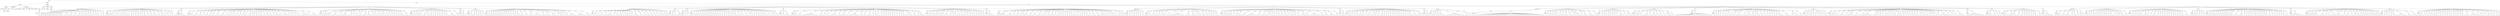 digraph Tree {
	"t0" [label = "TEI"];
	"t1" [label = "teiHeader"];
	"t2" [label = "fileDesc"];
	"t3" [label = "titleStmt"];
	"t4" [label = "title"];
	"t5" [label = "title"];
	"t6" [label = "author"];
	"t7" [label = "surname"];
	"t8" [label = "forename"];
	"t9" [label = "date"];
	"t10" [label = "publicationStmt"];
	"t11" [label = "p"];
	"t12" [label = "idno"];
	"t13" [label = "sourceDesc"];
	"t14" [label = "genre"];
	"t15" [label = "inspiration"];
	"t16" [label = "structure"];
	"t17" [label = "type"];
	"t18" [label = "periode"];
	"t19" [label = "taille"];
	"t20" [label = "permalien"];
	"t21" [label = "sources"];
	"t22" [label = "source"];
	"t23" [label = "author"];
	"t24" [label = "text"];
	"t25" [label = "profileDesc"];
	"t26" [label = "creation"];
	"t27" [label = "date"];
	"t28" [label = "date"];
	"t29" [label = "langUsage"];
	"t30" [label = "language"];
	"t31" [label = "textClass"];
	"t32" [label = "keywords"];
	"t33" [label = "term"];
	"t34" [label = "text"];
	"t35" [label = "body"];
	"t36" [label = "div1"];
	"t37" [label = "head"];
	"t38" [label = "div2"];
	"t39" [label = "head"];
	"t40" [label = "listPerson"];
	"t41" [label = "sp"];
	"t42" [label = "p"];
	"t43" [label = "s"];
	"t44" [label = "sp"];
	"t45" [label = "p"];
	"t46" [label = "s"];
	"t47" [label = "sp"];
	"t48" [label = "p"];
	"t49" [label = "s"];
	"t50" [label = "sp"];
	"t51" [label = "p"];
	"t52" [label = "s"];
	"t53" [label = "s"];
	"t54" [label = "sp"];
	"t55" [label = "p"];
	"t56" [label = "s"];
	"t57" [label = "sp"];
	"t58" [label = "p"];
	"t59" [label = "s"];
	"t60" [label = "sp"];
	"t61" [label = "p"];
	"t62" [label = "s"];
	"t63" [label = "sp"];
	"t64" [label = "p"];
	"t65" [label = "s"];
	"t66" [label = "s"];
	"t67" [label = "s"];
	"t68" [label = "s"];
	"t69" [label = "sp"];
	"t70" [label = "p"];
	"t71" [label = "s"];
	"t72" [label = "s"];
	"t73" [label = "sp"];
	"t74" [label = "p"];
	"t75" [label = "s"];
	"t76" [label = "s"];
	"t77" [label = "sp"];
	"t78" [label = "p"];
	"t79" [label = "s"];
	"t80" [label = "s"];
	"t81" [label = "sp"];
	"t82" [label = "p"];
	"t83" [label = "s"];
	"t84" [label = "s"];
	"t85" [label = "sp"];
	"t86" [label = "p"];
	"t87" [label = "s"];
	"t88" [label = "s"];
	"t89" [label = "sp"];
	"t90" [label = "p"];
	"t91" [label = "s"];
	"t92" [label = "sp"];
	"t93" [label = "p"];
	"t94" [label = "s"];
	"t95" [label = "sp"];
	"t96" [label = "p"];
	"t97" [label = "s"];
	"t98" [label = "sp"];
	"t99" [label = "p"];
	"t100" [label = "s"];
	"t101" [label = "sp"];
	"t102" [label = "p"];
	"t103" [label = "s"];
	"t104" [label = "sp"];
	"t105" [label = "p"];
	"t106" [label = "s"];
	"t107" [label = "sp"];
	"t108" [label = "p"];
	"t109" [label = "s"];
	"t110" [label = "sp"];
	"t111" [label = "p"];
	"t112" [label = "s"];
	"t113" [label = "sp"];
	"t114" [label = "p"];
	"t115" [label = "s"];
	"t116" [label = "div2"];
	"t117" [label = "head"];
	"t118" [label = "listPerson"];
	"t119" [label = "sp"];
	"t120" [label = "p"];
	"t121" [label = "s"];
	"t122" [label = "sp"];
	"t123" [label = "p"];
	"t124" [label = "s"];
	"t125" [label = "s"];
	"t126" [label = "s"];
	"t127" [label = "sp"];
	"t128" [label = "p"];
	"t129" [label = "s"];
	"t130" [label = "sp"];
	"t131" [label = "p"];
	"t132" [label = "s"];
	"t133" [label = "sp"];
	"t134" [label = "p"];
	"t135" [label = "s"];
	"t136" [label = "sp"];
	"t137" [label = "p"];
	"t138" [label = "s"];
	"t139" [label = "sp"];
	"t140" [label = "p"];
	"t141" [label = "s"];
	"t142" [label = "sp"];
	"t143" [label = "p"];
	"t144" [label = "s"];
	"t145" [label = "s"];
	"t146" [label = "s"];
	"t147" [label = "sp"];
	"t148" [label = "p"];
	"t149" [label = "s"];
	"t150" [label = "sp"];
	"t151" [label = "p"];
	"t152" [label = "s"];
	"t153" [label = "sp"];
	"t154" [label = "p"];
	"t155" [label = "s"];
	"t156" [label = "sp"];
	"t157" [label = "p"];
	"t158" [label = "s"];
	"t159" [label = "sp"];
	"t160" [label = "p"];
	"t161" [label = "s"];
	"t162" [label = "sp"];
	"t163" [label = "p"];
	"t164" [label = "s"];
	"t165" [label = "sp"];
	"t166" [label = "p"];
	"t167" [label = "s"];
	"t168" [label = "s"];
	"t169" [label = "sp"];
	"t170" [label = "p"];
	"t171" [label = "s"];
	"t172" [label = "sp"];
	"t173" [label = "p"];
	"t174" [label = "s"];
	"t175" [label = "sp"];
	"t176" [label = "p"];
	"t177" [label = "s"];
	"t178" [label = "s"];
	"t179" [label = "s"];
	"t180" [label = "sp"];
	"t181" [label = "p"];
	"t182" [label = "s"];
	"t183" [label = "sp"];
	"t184" [label = "p"];
	"t185" [label = "s"];
	"t186" [label = "s"];
	"t187" [label = "sp"];
	"t188" [label = "p"];
	"t189" [label = "s"];
	"t190" [label = "sp"];
	"t191" [label = "p"];
	"t192" [label = "s"];
	"t193" [label = "sp"];
	"t194" [label = "p"];
	"t195" [label = "s"];
	"t196" [label = "sp"];
	"t197" [label = "p"];
	"t198" [label = "s"];
	"t199" [label = "div2"];
	"t200" [label = "head"];
	"t201" [label = "listPerson"];
	"t202" [label = "sp"];
	"t203" [label = "p"];
	"t204" [label = "s"];
	"t205" [label = "s"];
	"t206" [label = "s"];
	"t207" [label = "s"];
	"t208" [label = "s"];
	"t209" [label = "s"];
	"t210" [label = "div2"];
	"t211" [label = "head"];
	"t212" [label = "listPerson"];
	"t213" [label = "sp"];
	"t214" [label = "p"];
	"t215" [label = "s"];
	"t216" [label = "s"];
	"t217" [label = "s"];
	"t218" [label = "sp"];
	"t219" [label = "p"];
	"t220" [label = "s"];
	"t221" [label = "s"];
	"t222" [label = "sp"];
	"t223" [label = "p"];
	"t224" [label = "s"];
	"t225" [label = "s"];
	"t226" [label = "sp"];
	"t227" [label = "p"];
	"t228" [label = "s"];
	"t229" [label = "sp"];
	"t230" [label = "p"];
	"t231" [label = "s"];
	"t232" [label = "s"];
	"t233" [label = "sp"];
	"t234" [label = "p"];
	"t235" [label = "s"];
	"t236" [label = "sp"];
	"t237" [label = "p"];
	"t238" [label = "s"];
	"t239" [label = "s"];
	"t240" [label = "sp"];
	"t241" [label = "p"];
	"t242" [label = "s"];
	"t243" [label = "s"];
	"t244" [label = "sp"];
	"t245" [label = "p"];
	"t246" [label = "s"];
	"t247" [label = "s"];
	"t248" [label = "s"];
	"t249" [label = "sp"];
	"t250" [label = "p"];
	"t251" [label = "s"];
	"t252" [label = "sp"];
	"t253" [label = "p"];
	"t254" [label = "s"];
	"t255" [label = "s"];
	"t256" [label = "sp"];
	"t257" [label = "p"];
	"t258" [label = "s"];
	"t259" [label = "sp"];
	"t260" [label = "p"];
	"t261" [label = "s"];
	"t262" [label = "s"];
	"t263" [label = "sp"];
	"t264" [label = "p"];
	"t265" [label = "s"];
	"t266" [label = "sp"];
	"t267" [label = "p"];
	"t268" [label = "s"];
	"t269" [label = "sp"];
	"t270" [label = "p"];
	"t271" [label = "s"];
	"t272" [label = "s"];
	"t273" [label = "sp"];
	"t274" [label = "p"];
	"t275" [label = "s"];
	"t276" [label = "s"];
	"t277" [label = "sp"];
	"t278" [label = "p"];
	"t279" [label = "s"];
	"t280" [label = "sp"];
	"t281" [label = "p"];
	"t282" [label = "s"];
	"t283" [label = "sp"];
	"t284" [label = "p"];
	"t285" [label = "s"];
	"t286" [label = "sp"];
	"t287" [label = "p"];
	"t288" [label = "s"];
	"t289" [label = "sp"];
	"t290" [label = "p"];
	"t291" [label = "s"];
	"t292" [label = "s"];
	"t293" [label = "sp"];
	"t294" [label = "p"];
	"t295" [label = "s"];
	"t296" [label = "sp"];
	"t297" [label = "p"];
	"t298" [label = "s"];
	"t299" [label = "s"];
	"t300" [label = "sp"];
	"t301" [label = "p"];
	"t302" [label = "s"];
	"t303" [label = "sp"];
	"t304" [label = "p"];
	"t305" [label = "s"];
	"t306" [label = "sp"];
	"t307" [label = "p"];
	"t308" [label = "s"];
	"t309" [label = "s"];
	"t310" [label = "s"];
	"t311" [label = "sp"];
	"t312" [label = "p"];
	"t313" [label = "s"];
	"t314" [label = "sp"];
	"t315" [label = "p"];
	"t316" [label = "s"];
	"t317" [label = "s"];
	"t318" [label = "s"];
	"t319" [label = "sp"];
	"t320" [label = "p"];
	"t321" [label = "s"];
	"t322" [label = "sp"];
	"t323" [label = "p"];
	"t324" [label = "s"];
	"t325" [label = "sp"];
	"t326" [label = "p"];
	"t327" [label = "s"];
	"t328" [label = "sp"];
	"t329" [label = "p"];
	"t330" [label = "s"];
	"t331" [label = "s"];
	"t332" [label = "sp"];
	"t333" [label = "p"];
	"t334" [label = "s"];
	"t335" [label = "s"];
	"t336" [label = "s"];
	"t337" [label = "s"];
	"t338" [label = "sp"];
	"t339" [label = "p"];
	"t340" [label = "s"];
	"t341" [label = "sp"];
	"t342" [label = "p"];
	"t343" [label = "s"];
	"t344" [label = "s"];
	"t345" [label = "s"];
	"t346" [label = "div2"];
	"t347" [label = "head"];
	"t348" [label = "listPerson"];
	"t349" [label = "sp"];
	"t350" [label = "p"];
	"t351" [label = "s"];
	"t352" [label = "sp"];
	"t353" [label = "p"];
	"t354" [label = "s"];
	"t355" [label = "sp"];
	"t356" [label = "p"];
	"t357" [label = "s"];
	"t358" [label = "sp"];
	"t359" [label = "p"];
	"t360" [label = "s"];
	"t361" [label = "s"];
	"t362" [label = "s"];
	"t363" [label = "sp"];
	"t364" [label = "p"];
	"t365" [label = "s"];
	"t366" [label = "s"];
	"t367" [label = "s"];
	"t368" [label = "sp"];
	"t369" [label = "p"];
	"t370" [label = "s"];
	"t371" [label = "sp"];
	"t372" [label = "p"];
	"t373" [label = "s"];
	"t374" [label = "s"];
	"t375" [label = "s"];
	"t376" [label = "s"];
	"t377" [label = "sp"];
	"t378" [label = "p"];
	"t379" [label = "s"];
	"t380" [label = "s"];
	"t381" [label = "sp"];
	"t382" [label = "p"];
	"t383" [label = "s"];
	"t384" [label = "sp"];
	"t385" [label = "p"];
	"t386" [label = "s"];
	"t387" [label = "sp"];
	"t388" [label = "p"];
	"t389" [label = "s"];
	"t390" [label = "s"];
	"t391" [label = "sp"];
	"t392" [label = "p"];
	"t393" [label = "s"];
	"t394" [label = "s"];
	"t395" [label = "s"];
	"t396" [label = "sp"];
	"t397" [label = "p"];
	"t398" [label = "s"];
	"t399" [label = "s"];
	"t400" [label = "sp"];
	"t401" [label = "p"];
	"t402" [label = "s"];
	"t403" [label = "s"];
	"t404" [label = "sp"];
	"t405" [label = "p"];
	"t406" [label = "s"];
	"t407" [label = "sp"];
	"t408" [label = "p"];
	"t409" [label = "s"];
	"t410" [label = "sp"];
	"t411" [label = "p"];
	"t412" [label = "s"];
	"t413" [label = "s"];
	"t414" [label = "sp"];
	"t415" [label = "p"];
	"t416" [label = "s"];
	"t417" [label = "sp"];
	"t418" [label = "p"];
	"t419" [label = "s"];
	"t420" [label = "sp"];
	"t421" [label = "p"];
	"t422" [label = "s"];
	"t423" [label = "sp"];
	"t424" [label = "p"];
	"t425" [label = "s"];
	"t426" [label = "sp"];
	"t427" [label = "p"];
	"t428" [label = "s"];
	"t429" [label = "sp"];
	"t430" [label = "p"];
	"t431" [label = "s"];
	"t432" [label = "sp"];
	"t433" [label = "p"];
	"t434" [label = "s"];
	"t435" [label = "sp"];
	"t436" [label = "p"];
	"t437" [label = "s"];
	"t438" [label = "s"];
	"t439" [label = "s"];
	"t440" [label = "sp"];
	"t441" [label = "p"];
	"t442" [label = "s"];
	"t443" [label = "div2"];
	"t444" [label = "head"];
	"t445" [label = "listPerson"];
	"t446" [label = "sp"];
	"t447" [label = "p"];
	"t448" [label = "s"];
	"t449" [label = "sp"];
	"t450" [label = "p"];
	"t451" [label = "s"];
	"t452" [label = "sp"];
	"t453" [label = "p"];
	"t454" [label = "s"];
	"t455" [label = "sp"];
	"t456" [label = "p"];
	"t457" [label = "s"];
	"t458" [label = "s"];
	"t459" [label = "s"];
	"t460" [label = "sp"];
	"t461" [label = "p"];
	"t462" [label = "s"];
	"t463" [label = "s"];
	"t464" [label = "sp"];
	"t465" [label = "p"];
	"t466" [label = "s"];
	"t467" [label = "sp"];
	"t468" [label = "p"];
	"t469" [label = "s"];
	"t470" [label = "s"];
	"t471" [label = "sp"];
	"t472" [label = "p"];
	"t473" [label = "s"];
	"t474" [label = "sp"];
	"t475" [label = "p"];
	"t476" [label = "s"];
	"t477" [label = "sp"];
	"t478" [label = "p"];
	"t479" [label = "s"];
	"t480" [label = "sp"];
	"t481" [label = "p"];
	"t482" [label = "s"];
	"t483" [label = "sp"];
	"t484" [label = "p"];
	"t485" [label = "s"];
	"t486" [label = "sp"];
	"t487" [label = "p"];
	"t488" [label = "s"];
	"t489" [label = "sp"];
	"t490" [label = "p"];
	"t491" [label = "s"];
	"t492" [label = "s"];
	"t493" [label = "sp"];
	"t494" [label = "p"];
	"t495" [label = "s"];
	"t496" [label = "s"];
	"t497" [label = "s"];
	"t498" [label = "sp"];
	"t499" [label = "p"];
	"t500" [label = "s"];
	"t501" [label = "s"];
	"t502" [label = "div2"];
	"t503" [label = "head"];
	"t504" [label = "listPerson"];
	"t505" [label = "sp"];
	"t506" [label = "p"];
	"t507" [label = "s"];
	"t508" [label = "s"];
	"t509" [label = "s"];
	"t510" [label = "div2"];
	"t511" [label = "head"];
	"t512" [label = "listPerson"];
	"t513" [label = "sp"];
	"t514" [label = "p"];
	"t515" [label = "s"];
	"t516" [label = "s"];
	"t517" [label = "sp"];
	"t518" [label = "p"];
	"t519" [label = "s"];
	"t520" [label = "s"];
	"t521" [label = "sp"];
	"t522" [label = "p"];
	"t523" [label = "s"];
	"t524" [label = "sp"];
	"t525" [label = "p"];
	"t526" [label = "s"];
	"t527" [label = "sp"];
	"t528" [label = "p"];
	"t529" [label = "s"];
	"t530" [label = "sp"];
	"t531" [label = "p"];
	"t532" [label = "s"];
	"t533" [label = "div2"];
	"t534" [label = "head"];
	"t535" [label = "listPerson"];
	"t536" [label = "sp"];
	"t537" [label = "p"];
	"t538" [label = "s"];
	"t539" [label = "sp"];
	"t540" [label = "p"];
	"t541" [label = "s"];
	"t542" [label = "sp"];
	"t543" [label = "p"];
	"t544" [label = "s"];
	"t545" [label = "sp"];
	"t546" [label = "p"];
	"t547" [label = "s"];
	"t548" [label = "sp"];
	"t549" [label = "p"];
	"t550" [label = "s"];
	"t551" [label = "sp"];
	"t552" [label = "p"];
	"t553" [label = "s"];
	"t554" [label = "sp"];
	"t555" [label = "p"];
	"t556" [label = "s"];
	"t557" [label = "s"];
	"t558" [label = "sp"];
	"t559" [label = "p"];
	"t560" [label = "s"];
	"t561" [label = "sp"];
	"t562" [label = "p"];
	"t563" [label = "s"];
	"t564" [label = "sp"];
	"t565" [label = "p"];
	"t566" [label = "s"];
	"t567" [label = "sp"];
	"t568" [label = "p"];
	"t569" [label = "s"];
	"t570" [label = "sp"];
	"t571" [label = "p"];
	"t572" [label = "s"];
	"t573" [label = "sp"];
	"t574" [label = "p"];
	"t575" [label = "s"];
	"t576" [label = "sp"];
	"t577" [label = "p"];
	"t578" [label = "s"];
	"t579" [label = "s"];
	"t580" [label = "s"];
	"t581" [label = "s"];
	"t582" [label = "sp"];
	"t583" [label = "p"];
	"t584" [label = "s"];
	"t585" [label = "sp"];
	"t586" [label = "p"];
	"t587" [label = "s"];
	"t588" [label = "s"];
	"t589" [label = "sp"];
	"t590" [label = "p"];
	"t591" [label = "s"];
	"t592" [label = "s"];
	"t593" [label = "p"];
	"t594" [label = "s"];
	"t595" [label = "s"];
	"t596" [label = "s"];
	"t597" [label = "s"];
	"t598" [label = "sp"];
	"t599" [label = "p"];
	"t600" [label = "s"];
	"t601" [label = "s"];
	"t602" [label = "sp"];
	"t603" [label = "p"];
	"t604" [label = "s"];
	"t605" [label = "s"];
	"t606" [label = "sp"];
	"t607" [label = "p"];
	"t608" [label = "s"];
	"t609" [label = "s"];
	"t610" [label = "s"];
	"t611" [label = "sp"];
	"t612" [label = "p"];
	"t613" [label = "s"];
	"t614" [label = "sp"];
	"t615" [label = "p"];
	"t616" [label = "s"];
	"t617" [label = "sp"];
	"t618" [label = "p"];
	"t619" [label = "s"];
	"t620" [label = "sp"];
	"t621" [label = "p"];
	"t622" [label = "s"];
	"t623" [label = "sp"];
	"t624" [label = "p"];
	"t625" [label = "s"];
	"t626" [label = "sp"];
	"t627" [label = "p"];
	"t628" [label = "s"];
	"t629" [label = "s"];
	"t630" [label = "s"];
	"t631" [label = "s"];
	"t632" [label = "sp"];
	"t633" [label = "p"];
	"t634" [label = "s"];
	"t635" [label = "s"];
	"t636" [label = "s"];
	"t637" [label = "s"];
	"t638" [label = "sp"];
	"t639" [label = "p"];
	"t640" [label = "s"];
	"t641" [label = "s"];
	"t642" [label = "s"];
	"t643" [label = "div1"];
	"t644" [label = "head"];
	"t645" [label = "div2"];
	"t646" [label = "head"];
	"t647" [label = "listPerson"];
	"t648" [label = "sp"];
	"t649" [label = "p"];
	"t650" [label = "s"];
	"t651" [label = "s"];
	"t652" [label = "sp"];
	"t653" [label = "p"];
	"t654" [label = "s"];
	"t655" [label = "sp"];
	"t656" [label = "p"];
	"t657" [label = "s"];
	"t658" [label = "s"];
	"t659" [label = "sp"];
	"t660" [label = "p"];
	"t661" [label = "s"];
	"t662" [label = "sp"];
	"t663" [label = "p"];
	"t664" [label = "s"];
	"t665" [label = "s"];
	"t666" [label = "s"];
	"t667" [label = "s"];
	"t668" [label = "sp"];
	"t669" [label = "p"];
	"t670" [label = "s"];
	"t671" [label = "sp"];
	"t672" [label = "p"];
	"t673" [label = "s"];
	"t674" [label = "sp"];
	"t675" [label = "p"];
	"t676" [label = "s"];
	"t677" [label = "sp"];
	"t678" [label = "p"];
	"t679" [label = "s"];
	"t680" [label = "sp"];
	"t681" [label = "p"];
	"t682" [label = "s"];
	"t683" [label = "sp"];
	"t684" [label = "p"];
	"t685" [label = "s"];
	"t686" [label = "s"];
	"t687" [label = "sp"];
	"t688" [label = "p"];
	"t689" [label = "s"];
	"t690" [label = "sp"];
	"t691" [label = "p"];
	"t692" [label = "s"];
	"t693" [label = "sp"];
	"t694" [label = "p"];
	"t695" [label = "s"];
	"t696" [label = "s"];
	"t697" [label = "s"];
	"t698" [label = "sp"];
	"t699" [label = "p"];
	"t700" [label = "s"];
	"t701" [label = "s"];
	"t702" [label = "sp"];
	"t703" [label = "p"];
	"t704" [label = "s"];
	"t705" [label = "s"];
	"t706" [label = "sp"];
	"t707" [label = "p"];
	"t708" [label = "s"];
	"t709" [label = "sp"];
	"t710" [label = "p"];
	"t711" [label = "s"];
	"t712" [label = "s"];
	"t713" [label = "sp"];
	"t714" [label = "p"];
	"t715" [label = "s"];
	"t716" [label = "sp"];
	"t717" [label = "p"];
	"t718" [label = "s"];
	"t719" [label = "sp"];
	"t720" [label = "p"];
	"t721" [label = "s"];
	"t722" [label = "s"];
	"t723" [label = "sp"];
	"t724" [label = "p"];
	"t725" [label = "s"];
	"t726" [label = "sp"];
	"t727" [label = "p"];
	"t728" [label = "s"];
	"t729" [label = "sp"];
	"t730" [label = "p"];
	"t731" [label = "s"];
	"t732" [label = "div2"];
	"t733" [label = "head"];
	"t734" [label = "listPerson"];
	"t735" [label = "sp"];
	"t736" [label = "p"];
	"t737" [label = "s"];
	"t738" [label = "s"];
	"t739" [label = "sp"];
	"t740" [label = "p"];
	"t741" [label = "s"];
	"t742" [label = "sp"];
	"t743" [label = "p"];
	"t744" [label = "s"];
	"t745" [label = "s"];
	"t746" [label = "s"];
	"t747" [label = "s"];
	"t748" [label = "div2"];
	"t749" [label = "head"];
	"t750" [label = "listPerson"];
	"t751" [label = "sp"];
	"t752" [label = "p"];
	"t753" [label = "s"];
	"t754" [label = "sp"];
	"t755" [label = "p"];
	"t756" [label = "s"];
	"t757" [label = "div2"];
	"t758" [label = "head"];
	"t759" [label = "listPerson"];
	"t760" [label = "sp"];
	"t761" [label = "p"];
	"t762" [label = "s"];
	"t763" [label = "sp"];
	"t764" [label = "p"];
	"t765" [label = "s"];
	"t766" [label = "sp"];
	"t767" [label = "p"];
	"t768" [label = "s"];
	"t769" [label = "sp"];
	"t770" [label = "p"];
	"t771" [label = "s"];
	"t772" [label = "sp"];
	"t773" [label = "p"];
	"t774" [label = "s"];
	"t775" [label = "sp"];
	"t776" [label = "p"];
	"t777" [label = "s"];
	"t778" [label = "sp"];
	"t779" [label = "p"];
	"t780" [label = "s"];
	"t781" [label = "sp"];
	"t782" [label = "p"];
	"t783" [label = "s"];
	"t784" [label = "sp"];
	"t785" [label = "p"];
	"t786" [label = "s"];
	"t787" [label = "sp"];
	"t788" [label = "p"];
	"t789" [label = "s"];
	"t790" [label = "sp"];
	"t791" [label = "p"];
	"t792" [label = "s"];
	"t793" [label = "sp"];
	"t794" [label = "p"];
	"t795" [label = "s"];
	"t796" [label = "s"];
	"t797" [label = "sp"];
	"t798" [label = "p"];
	"t799" [label = "s"];
	"t800" [label = "sp"];
	"t801" [label = "p"];
	"t802" [label = "s"];
	"t803" [label = "s"];
	"t804" [label = "sp"];
	"t805" [label = "p"];
	"t806" [label = "s"];
	"t807" [label = "sp"];
	"t808" [label = "p"];
	"t809" [label = "s"];
	"t810" [label = "sp"];
	"t811" [label = "p"];
	"t812" [label = "s"];
	"t813" [label = "sp"];
	"t814" [label = "p"];
	"t815" [label = "s"];
	"t816" [label = "sp"];
	"t817" [label = "p"];
	"t818" [label = "s"];
	"t819" [label = "sp"];
	"t820" [label = "p"];
	"t821" [label = "s"];
	"t822" [label = "s"];
	"t823" [label = "sp"];
	"t824" [label = "p"];
	"t825" [label = "s"];
	"t826" [label = "sp"];
	"t827" [label = "p"];
	"t828" [label = "s"];
	"t829" [label = "s"];
	"t830" [label = "sp"];
	"t831" [label = "p"];
	"t832" [label = "s"];
	"t833" [label = "s"];
	"t834" [label = "sp"];
	"t835" [label = "p"];
	"t836" [label = "s"];
	"t837" [label = "sp"];
	"t838" [label = "p"];
	"t839" [label = "s"];
	"t840" [label = "sp"];
	"t841" [label = "p"];
	"t842" [label = "s"];
	"t843" [label = "sp"];
	"t844" [label = "p"];
	"t845" [label = "s"];
	"t846" [label = "sp"];
	"t847" [label = "p"];
	"t848" [label = "s"];
	"t849" [label = "s"];
	"t850" [label = "sp"];
	"t851" [label = "p"];
	"t852" [label = "s"];
	"t853" [label = "sp"];
	"t854" [label = "p"];
	"t855" [label = "s"];
	"t856" [label = "sp"];
	"t857" [label = "p"];
	"t858" [label = "s"];
	"t859" [label = "sp"];
	"t860" [label = "p"];
	"t861" [label = "s"];
	"t862" [label = "sp"];
	"t863" [label = "p"];
	"t864" [label = "s"];
	"t865" [label = "sp"];
	"t866" [label = "p"];
	"t867" [label = "s"];
	"t868" [label = "sp"];
	"t869" [label = "p"];
	"t870" [label = "s"];
	"t871" [label = "s"];
	"t872" [label = "div2"];
	"t873" [label = "head"];
	"t874" [label = "listPerson"];
	"t875" [label = "sp"];
	"t876" [label = "p"];
	"t877" [label = "s"];
	"t878" [label = "s"];
	"t879" [label = "s"];
	"t880" [label = "sp"];
	"t881" [label = "p"];
	"t882" [label = "s"];
	"t883" [label = "s"];
	"t884" [label = "div2"];
	"t885" [label = "head"];
	"t886" [label = "listPerson"];
	"t887" [label = "sp"];
	"t888" [label = "p"];
	"t889" [label = "s"];
	"t890" [label = "s"];
	"t891" [label = "s"];
	"t892" [label = "sp"];
	"t893" [label = "p"];
	"t894" [label = "s"];
	"t895" [label = "s"];
	"t896" [label = "sp"];
	"t897" [label = "p"];
	"t898" [label = "s"];
	"t899" [label = "s"];
	"t900" [label = "s"];
	"t901" [label = "s"];
	"t902" [label = "s"];
	"t903" [label = "s"];
	"t904" [label = "s"];
	"t905" [label = "s"];
	"t906" [label = "sp"];
	"t907" [label = "p"];
	"t908" [label = "s"];
	"t909" [label = "s"];
	"t910" [label = "sp"];
	"t911" [label = "p"];
	"t912" [label = "s"];
	"t913" [label = "sp"];
	"t914" [label = "p"];
	"t915" [label = "s"];
	"t916" [label = "s"];
	"t917" [label = "sp"];
	"t918" [label = "p"];
	"t919" [label = "s"];
	"t920" [label = "s"];
	"t921" [label = "s"];
	"t922" [label = "s"];
	"t923" [label = "sp"];
	"t924" [label = "p"];
	"t925" [label = "s"];
	"t926" [label = "sp"];
	"t927" [label = "p"];
	"t928" [label = "s"];
	"t929" [label = "s"];
	"t930" [label = "s"];
	"t931" [label = "sp"];
	"t932" [label = "p"];
	"t933" [label = "s"];
	"t934" [label = "sp"];
	"t935" [label = "p"];
	"t936" [label = "s"];
	"t937" [label = "s"];
	"t938" [label = "s"];
	"t939" [label = "s"];
	"t940" [label = "s"];
	"t941" [label = "sp"];
	"t942" [label = "p"];
	"t943" [label = "s"];
	"t944" [label = "sp"];
	"t945" [label = "p"];
	"t946" [label = "s"];
	"t947" [label = "s"];
	"t948" [label = "sp"];
	"t949" [label = "p"];
	"t950" [label = "s"];
	"t951" [label = "s"];
	"t952" [label = "s"];
	"t953" [label = "sp"];
	"t954" [label = "p"];
	"t955" [label = "s"];
	"t956" [label = "sp"];
	"t957" [label = "p"];
	"t958" [label = "s"];
	"t959" [label = "s"];
	"t960" [label = "sp"];
	"t961" [label = "p"];
	"t962" [label = "s"];
	"t963" [label = "sp"];
	"t964" [label = "p"];
	"t965" [label = "s"];
	"t966" [label = "sp"];
	"t967" [label = "p"];
	"t968" [label = "s"];
	"t969" [label = "sp"];
	"t970" [label = "p"];
	"t971" [label = "s"];
	"t972" [label = "sp"];
	"t973" [label = "p"];
	"t974" [label = "s"];
	"t975" [label = "sp"];
	"t976" [label = "p"];
	"t977" [label = "s"];
	"t978" [label = "sp"];
	"t979" [label = "p"];
	"t980" [label = "s"];
	"t981" [label = "sp"];
	"t982" [label = "p"];
	"t983" [label = "s"];
	"t984" [label = "sp"];
	"t985" [label = "p"];
	"t986" [label = "s"];
	"t987" [label = "sp"];
	"t988" [label = "p"];
	"t989" [label = "s"];
	"t990" [label = "sp"];
	"t991" [label = "p"];
	"t992" [label = "s"];
	"t993" [label = "sp"];
	"t994" [label = "p"];
	"t995" [label = "s"];
	"t996" [label = "s"];
	"t997" [label = "sp"];
	"t998" [label = "p"];
	"t999" [label = "s"];
	"t1000" [label = "sp"];
	"t1001" [label = "p"];
	"t1002" [label = "s"];
	"t1003" [label = "s"];
	"t1004" [label = "sp"];
	"t1005" [label = "p"];
	"t1006" [label = "s"];
	"t1007" [label = "s"];
	"t1008" [label = "sp"];
	"t1009" [label = "p"];
	"t1010" [label = "s"];
	"t1011" [label = "sp"];
	"t1012" [label = "p"];
	"t1013" [label = "s"];
	"t1014" [label = "s"];
	"t1015" [label = "s"];
	"t1016" [label = "div2"];
	"t1017" [label = "head"];
	"t1018" [label = "listPerson"];
	"t1019" [label = "sp"];
	"t1020" [label = "p"];
	"t1021" [label = "s"];
	"t1022" [label = "sp"];
	"t1023" [label = "p"];
	"t1024" [label = "s"];
	"t1025" [label = "sp"];
	"t1026" [label = "p"];
	"t1027" [label = "s"];
	"t1028" [label = "sp"];
	"t1029" [label = "p"];
	"t1030" [label = "s"];
	"t1031" [label = "sp"];
	"t1032" [label = "p"];
	"t1033" [label = "s"];
	"t1034" [label = "sp"];
	"t1035" [label = "p"];
	"t1036" [label = "s"];
	"t1037" [label = "sp"];
	"t1038" [label = "p"];
	"t1039" [label = "s"];
	"t1040" [label = "s"];
	"t1041" [label = "sp"];
	"t1042" [label = "p"];
	"t1043" [label = "s"];
	"t1044" [label = "s"];
	"t1045" [label = "sp"];
	"t1046" [label = "p"];
	"t1047" [label = "s"];
	"t1048" [label = "s"];
	"t1049" [label = "sp"];
	"t1050" [label = "p"];
	"t1051" [label = "s"];
	"t1052" [label = "sp"];
	"t1053" [label = "p"];
	"t1054" [label = "s"];
	"t1055" [label = "s"];
	"t1056" [label = "sp"];
	"t1057" [label = "p"];
	"t1058" [label = "s"];
	"t1059" [label = "sp"];
	"t1060" [label = "p"];
	"t1061" [label = "s"];
	"t1062" [label = "s"];
	"t1063" [label = "sp"];
	"t1064" [label = "p"];
	"t1065" [label = "s"];
	"t1066" [label = "sp"];
	"t1067" [label = "p"];
	"t1068" [label = "s"];
	"t1069" [label = "sp"];
	"t1070" [label = "p"];
	"t1071" [label = "s"];
	"t1072" [label = "sp"];
	"t1073" [label = "p"];
	"t1074" [label = "s"];
	"t1075" [label = "sp"];
	"t1076" [label = "p"];
	"t1077" [label = "s"];
	"t1078" [label = "sp"];
	"t1079" [label = "p"];
	"t1080" [label = "s"];
	"t1081" [label = "sp"];
	"t1082" [label = "p"];
	"t1083" [label = "s"];
	"t1084" [label = "s"];
	"t1085" [label = "sp"];
	"t1086" [label = "p"];
	"t1087" [label = "s"];
	"t1088" [label = "sp"];
	"t1089" [label = "p"];
	"t1090" [label = "s"];
	"t1091" [label = "div2"];
	"t1092" [label = "head"];
	"t1093" [label = "listPerson"];
	"t1094" [label = "sp"];
	"t1095" [label = "p"];
	"t1096" [label = "s"];
	"t1097" [label = "s"];
	"t1098" [label = "s"];
	"t1099" [label = "s"];
	"t1100" [label = "div2"];
	"t1101" [label = "head"];
	"t1102" [label = "listPerson"];
	"t1103" [label = "sp"];
	"t1104" [label = "p"];
	"t1105" [label = "s"];
	"t1106" [label = "sp"];
	"t1107" [label = "p"];
	"t1108" [label = "s"];
	"t1109" [label = "s"];
	"t1110" [label = "s"];
	"t1111" [label = "s"];
	"t1112" [label = "sp"];
	"t1113" [label = "p"];
	"t1114" [label = "s"];
	"t1115" [label = "s"];
	"t1116" [label = "s"];
	"t1117" [label = "sp"];
	"t1118" [label = "p"];
	"t1119" [label = "s"];
	"t1120" [label = "sp"];
	"t1121" [label = "p"];
	"t1122" [label = "s"];
	"t1123" [label = "s"];
	"t1124" [label = "sp"];
	"t1125" [label = "p"];
	"t1126" [label = "s"];
	"t1127" [label = "sp"];
	"t1128" [label = "p"];
	"t1129" [label = "s"];
	"t1130" [label = "sp"];
	"t1131" [label = "p"];
	"t1132" [label = "s"];
	"t1133" [label = "s"];
	"t1134" [label = "sp"];
	"t1135" [label = "p"];
	"t1136" [label = "s"];
	"t1137" [label = "s"];
	"t1138" [label = "sp"];
	"t1139" [label = "p"];
	"t1140" [label = "s"];
	"t1141" [label = "s"];
	"t1142" [label = "sp"];
	"t1143" [label = "p"];
	"t1144" [label = "s"];
	"t1145" [label = "s"];
	"t1146" [label = "s"];
	"t1147" [label = "sp"];
	"t1148" [label = "p"];
	"t1149" [label = "s"];
	"t1150" [label = "sp"];
	"t1151" [label = "p"];
	"t1152" [label = "s"];
	"t1153" [label = "sp"];
	"t1154" [label = "p"];
	"t1155" [label = "s"];
	"t1156" [label = "sp"];
	"t1157" [label = "p"];
	"t1158" [label = "s"];
	"t1159" [label = "s"];
	"t1160" [label = "sp"];
	"t1161" [label = "p"];
	"t1162" [label = "s"];
	"t1163" [label = "sp"];
	"t1164" [label = "p"];
	"t1165" [label = "s"];
	"t1166" [label = "s"];
	"t1167" [label = "sp"];
	"t1168" [label = "p"];
	"t1169" [label = "s"];
	"t1170" [label = "sp"];
	"t1171" [label = "p"];
	"t1172" [label = "s"];
	"t1173" [label = "sp"];
	"t1174" [label = "p"];
	"t1175" [label = "s"];
	"t1176" [label = "sp"];
	"t1177" [label = "p"];
	"t1178" [label = "s"];
	"t1179" [label = "sp"];
	"t1180" [label = "p"];
	"t1181" [label = "s"];
	"t1182" [label = "sp"];
	"t1183" [label = "p"];
	"t1184" [label = "s"];
	"t1185" [label = "s"];
	"t1186" [label = "sp"];
	"t1187" [label = "p"];
	"t1188" [label = "s"];
	"t1189" [label = "sp"];
	"t1190" [label = "p"];
	"t1191" [label = "s"];
	"t1192" [label = "sp"];
	"t1193" [label = "p"];
	"t1194" [label = "s"];
	"t1195" [label = "sp"];
	"t1196" [label = "p"];
	"t1197" [label = "s"];
	"t1198" [label = "sp"];
	"t1199" [label = "p"];
	"t1200" [label = "s"];
	"t1201" [label = "sp"];
	"t1202" [label = "p"];
	"t1203" [label = "s"];
	"t1204" [label = "s"];
	"t1205" [label = "sp"];
	"t1206" [label = "p"];
	"t1207" [label = "s"];
	"t1208" [label = "sp"];
	"t1209" [label = "p"];
	"t1210" [label = "s"];
	"t1211" [label = "s"];
	"t1212" [label = "sp"];
	"t1213" [label = "p"];
	"t1214" [label = "s"];
	"t1215" [label = "s"];
	"t1216" [label = "sp"];
	"t1217" [label = "p"];
	"t1218" [label = "s"];
	"t1219" [label = "s"];
	"t1220" [label = "sp"];
	"t1221" [label = "p"];
	"t1222" [label = "s"];
	"t1223" [label = "sp"];
	"t1224" [label = "p"];
	"t1225" [label = "s"];
	"t1226" [label = "sp"];
	"t1227" [label = "p"];
	"t1228" [label = "s"];
	"t1229" [label = "sp"];
	"t1230" [label = "p"];
	"t1231" [label = "s"];
	"t1232" [label = "sp"];
	"t1233" [label = "p"];
	"t1234" [label = "s"];
	"t1235" [label = "s"];
	"t1236" [label = "sp"];
	"t1237" [label = "p"];
	"t1238" [label = "s"];
	"t1239" [label = "s"];
	"t1240" [label = "sp"];
	"t1241" [label = "p"];
	"t1242" [label = "s"];
	"t1243" [label = "sp"];
	"t1244" [label = "p"];
	"t1245" [label = "s"];
	"t1246" [label = "s"];
	"t1247" [label = "div1"];
	"t1248" [label = "head"];
	"t1249" [label = "div2"];
	"t1250" [label = "head"];
	"t1251" [label = "listPerson"];
	"t1252" [label = "sp"];
	"t1253" [label = "p"];
	"t1254" [label = "s"];
	"t1255" [label = "sp"];
	"t1256" [label = "p"];
	"t1257" [label = "s"];
	"t1258" [label = "sp"];
	"t1259" [label = "p"];
	"t1260" [label = "s"];
	"t1261" [label = "sp"];
	"t1262" [label = "p"];
	"t1263" [label = "s"];
	"t1264" [label = "sp"];
	"t1265" [label = "p"];
	"t1266" [label = "s"];
	"t1267" [label = "sp"];
	"t1268" [label = "p"];
	"t1269" [label = "s"];
	"t1270" [label = "sp"];
	"t1271" [label = "p"];
	"t1272" [label = "s"];
	"t1273" [label = "div2"];
	"t1274" [label = "head"];
	"t1275" [label = "listPerson"];
	"t1276" [label = "sp"];
	"t1277" [label = "p"];
	"t1278" [label = "s"];
	"t1279" [label = "s"];
	"t1280" [label = "s"];
	"t1281" [label = "sp"];
	"t1282" [label = "p"];
	"t1283" [label = "s"];
	"t1284" [label = "s"];
	"t1285" [label = "sp"];
	"t1286" [label = "p"];
	"t1287" [label = "s"];
	"t1288" [label = "sp"];
	"t1289" [label = "p"];
	"t1290" [label = "s"];
	"t1291" [label = "sp"];
	"t1292" [label = "p"];
	"t1293" [label = "s"];
	"t1294" [label = "sp"];
	"t1295" [label = "p"];
	"t1296" [label = "s"];
	"t1297" [label = "s"];
	"t1298" [label = "sp"];
	"t1299" [label = "p"];
	"t1300" [label = "s"];
	"t1301" [label = "sp"];
	"t1302" [label = "p"];
	"t1303" [label = "s"];
	"t1304" [label = "s"];
	"t1305" [label = "s"];
	"t1306" [label = "s"];
	"t1307" [label = "s"];
	"t1308" [label = "s"];
	"t1309" [label = "s"];
	"t1310" [label = "s"];
	"t1311" [label = "sp"];
	"t1312" [label = "p"];
	"t1313" [label = "s"];
	"t1314" [label = "s"];
	"t1315" [label = "s"];
	"t1316" [label = "sp"];
	"t1317" [label = "p"];
	"t1318" [label = "s"];
	"t1319" [label = "s"];
	"t1320" [label = "s"];
	"t1321" [label = "sp"];
	"t1322" [label = "p"];
	"t1323" [label = "s"];
	"t1324" [label = "sp"];
	"t1325" [label = "p"];
	"t1326" [label = "s"];
	"t1327" [label = "sp"];
	"t1328" [label = "p"];
	"t1329" [label = "s"];
	"t1330" [label = "s"];
	"t1331" [label = "sp"];
	"t1332" [label = "p"];
	"t1333" [label = "s"];
	"t1334" [label = "sp"];
	"t1335" [label = "p"];
	"t1336" [label = "s"];
	"t1337" [label = "sp"];
	"t1338" [label = "p"];
	"t1339" [label = "s"];
	"t1340" [label = "sp"];
	"t1341" [label = "p"];
	"t1342" [label = "s"];
	"t1343" [label = "sp"];
	"t1344" [label = "p"];
	"t1345" [label = "s"];
	"t1346" [label = "s"];
	"t1347" [label = "div2"];
	"t1348" [label = "head"];
	"t1349" [label = "listPerson"];
	"t1350" [label = "sp"];
	"t1351" [label = "p"];
	"t1352" [label = "s"];
	"t1353" [label = "sp"];
	"t1354" [label = "p"];
	"t1355" [label = "s"];
	"t1356" [label = "sp"];
	"t1357" [label = "p"];
	"t1358" [label = "s"];
	"t1359" [label = "sp"];
	"t1360" [label = "p"];
	"t1361" [label = "s"];
	"t1362" [label = "s"];
	"t1363" [label = "s"];
	"t1364" [label = "sp"];
	"t1365" [label = "p"];
	"t1366" [label = "s"];
	"t1367" [label = "sp"];
	"t1368" [label = "p"];
	"t1369" [label = "s"];
	"t1370" [label = "sp"];
	"t1371" [label = "p"];
	"t1372" [label = "s"];
	"t1373" [label = "s"];
	"t1374" [label = "sp"];
	"t1375" [label = "p"];
	"t1376" [label = "s"];
	"t1377" [label = "s"];
	"t1378" [label = "sp"];
	"t1379" [label = "p"];
	"t1380" [label = "s"];
	"t1381" [label = "s"];
	"t1382" [label = "s"];
	"t1383" [label = "s"];
	"t1384" [label = "s"];
	"t1385" [label = "sp"];
	"t1386" [label = "p"];
	"t1387" [label = "s"];
	"t1388" [label = "s"];
	"t1389" [label = "sp"];
	"t1390" [label = "p"];
	"t1391" [label = "s"];
	"t1392" [label = "s"];
	"t1393" [label = "s"];
	"t1394" [label = "sp"];
	"t1395" [label = "p"];
	"t1396" [label = "s"];
	"t1397" [label = "sp"];
	"t1398" [label = "p"];
	"t1399" [label = "s"];
	"t1400" [label = "sp"];
	"t1401" [label = "p"];
	"t1402" [label = "s"];
	"t1403" [label = "sp"];
	"t1404" [label = "p"];
	"t1405" [label = "s"];
	"t1406" [label = "sp"];
	"t1407" [label = "p"];
	"t1408" [label = "s"];
	"t1409" [label = "sp"];
	"t1410" [label = "p"];
	"t1411" [label = "s"];
	"t1412" [label = "s"];
	"t1413" [label = "sp"];
	"t1414" [label = "p"];
	"t1415" [label = "s"];
	"t1416" [label = "sp"];
	"t1417" [label = "p"];
	"t1418" [label = "s"];
	"t1419" [label = "s"];
	"t1420" [label = "sp"];
	"t1421" [label = "p"];
	"t1422" [label = "s"];
	"t1423" [label = "sp"];
	"t1424" [label = "p"];
	"t1425" [label = "s"];
	"t1426" [label = "s"];
	"t1427" [label = "sp"];
	"t1428" [label = "p"];
	"t1429" [label = "s"];
	"t1430" [label = "sp"];
	"t1431" [label = "p"];
	"t1432" [label = "s"];
	"t1433" [label = "s"];
	"t1434" [label = "sp"];
	"t1435" [label = "p"];
	"t1436" [label = "s"];
	"t1437" [label = "s"];
	"t1438" [label = "s"];
	"t1439" [label = "sp"];
	"t1440" [label = "p"];
	"t1441" [label = "s"];
	"t1442" [label = "sp"];
	"t1443" [label = "p"];
	"t1444" [label = "s"];
	"t1445" [label = "s"];
	"t1446" [label = "s"];
	"t1447" [label = "s"];
	"t1448" [label = "s"];
	"t1449" [label = "sp"];
	"t1450" [label = "p"];
	"t1451" [label = "s"];
	"t1452" [label = "s"];
	"t1453" [label = "sp"];
	"t1454" [label = "p"];
	"t1455" [label = "s"];
	"t1456" [label = "s"];
	"t1457" [label = "sp"];
	"t1458" [label = "p"];
	"t1459" [label = "s"];
	"t1460" [label = "s"];
	"t1461" [label = "s"];
	"t1462" [label = "sp"];
	"t1463" [label = "p"];
	"t1464" [label = "s"];
	"t1465" [label = "s"];
	"t1466" [label = "div2"];
	"t1467" [label = "head"];
	"t1468" [label = "listPerson"];
	"t1469" [label = "sp"];
	"t1470" [label = "p"];
	"t1471" [label = "s"];
	"t1472" [label = "s"];
	"t1473" [label = "s"];
	"t1474" [label = "div2"];
	"t1475" [label = "head"];
	"t1476" [label = "listPerson"];
	"t1477" [label = "sp"];
	"t1478" [label = "p"];
	"t1479" [label = "s"];
	"t1480" [label = "s"];
	"t1481" [label = "sp"];
	"t1482" [label = "p"];
	"t1483" [label = "s"];
	"t1484" [label = "sp"];
	"t1485" [label = "p"];
	"t1486" [label = "s"];
	"t1487" [label = "sp"];
	"t1488" [label = "p"];
	"t1489" [label = "s"];
	"t1490" [label = "sp"];
	"t1491" [label = "p"];
	"t1492" [label = "s"];
	"t1493" [label = "sp"];
	"t1494" [label = "p"];
	"t1495" [label = "s"];
	"t1496" [label = "s"];
	"t1497" [label = "sp"];
	"t1498" [label = "p"];
	"t1499" [label = "s"];
	"t1500" [label = "sp"];
	"t1501" [label = "p"];
	"t1502" [label = "s"];
	"t1503" [label = "s"];
	"t1504" [label = "sp"];
	"t1505" [label = "p"];
	"t1506" [label = "s"];
	"t1507" [label = "sp"];
	"t1508" [label = "p"];
	"t1509" [label = "s"];
	"t1510" [label = "s"];
	"t1511" [label = "sp"];
	"t1512" [label = "p"];
	"t1513" [label = "s"];
	"t1514" [label = "sp"];
	"t1515" [label = "p"];
	"t1516" [label = "s"];
	"t1517" [label = "s"];
	"t1518" [label = "sp"];
	"t1519" [label = "p"];
	"t1520" [label = "s"];
	"t1521" [label = "sp"];
	"t1522" [label = "p"];
	"t1523" [label = "s"];
	"t1524" [label = "sp"];
	"t1525" [label = "p"];
	"t1526" [label = "s"];
	"t1527" [label = "sp"];
	"t1528" [label = "p"];
	"t1529" [label = "s"];
	"t1530" [label = "sp"];
	"t1531" [label = "p"];
	"t1532" [label = "s"];
	"t1533" [label = "sp"];
	"t1534" [label = "p"];
	"t1535" [label = "s"];
	"t1536" [label = "sp"];
	"t1537" [label = "p"];
	"t1538" [label = "s"];
	"t1539" [label = "sp"];
	"t1540" [label = "p"];
	"t1541" [label = "s"];
	"t1542" [label = "sp"];
	"t1543" [label = "p"];
	"t1544" [label = "s"];
	"t1545" [label = "sp"];
	"t1546" [label = "p"];
	"t1547" [label = "s"];
	"t1548" [label = "sp"];
	"t1549" [label = "p"];
	"t1550" [label = "s"];
	"t1551" [label = "sp"];
	"t1552" [label = "p"];
	"t1553" [label = "s"];
	"t1554" [label = "sp"];
	"t1555" [label = "p"];
	"t1556" [label = "s"];
	"t1557" [label = "s"];
	"t1558" [label = "sp"];
	"t1559" [label = "p"];
	"t1560" [label = "s"];
	"t1561" [label = "s"];
	"t1562" [label = "sp"];
	"t1563" [label = "p"];
	"t1564" [label = "s"];
	"t1565" [label = "s"];
	"t1566" [label = "sp"];
	"t1567" [label = "p"];
	"t1568" [label = "s"];
	"t1569" [label = "div2"];
	"t1570" [label = "head"];
	"t1571" [label = "listPerson"];
	"t1572" [label = "sp"];
	"t1573" [label = "p"];
	"t1574" [label = "s"];
	"t1575" [label = "s"];
	"t1576" [label = "s"];
	"t1577" [label = "div2"];
	"t1578" [label = "head"];
	"t1579" [label = "listPerson"];
	"t1580" [label = "sp"];
	"t1581" [label = "p"];
	"t1582" [label = "s"];
	"t1583" [label = "sp"];
	"t1584" [label = "p"];
	"t1585" [label = "s"];
	"t1586" [label = "sp"];
	"t1587" [label = "p"];
	"t1588" [label = "s"];
	"t1589" [label = "sp"];
	"t1590" [label = "p"];
	"t1591" [label = "s"];
	"t1592" [label = "s"];
	"t1593" [label = "s"];
	"t1594" [label = "s"];
	"t1595" [label = "sp"];
	"t1596" [label = "p"];
	"t1597" [label = "s"];
	"t1598" [label = "s"];
	"t1599" [label = "s"];
	"t1600" [label = "s"];
	"t1601" [label = "s"];
	"t1602" [label = "s"];
	"t1603" [label = "s"];
	"t1604" [label = "s"];
	"t1605" [label = "s"];
	"t1606" [label = "sp"];
	"t1607" [label = "p"];
	"t1608" [label = "s"];
	"t1609" [label = "s"];
	"t1610" [label = "sp"];
	"t1611" [label = "p"];
	"t1612" [label = "s"];
	"t1613" [label = "div1"];
	"t1614" [label = "head"];
	"t1615" [label = "div2"];
	"t1616" [label = "head"];
	"t1617" [label = "listPerson"];
	"t1618" [label = "sp"];
	"t1619" [label = "p"];
	"t1620" [label = "s"];
	"t1621" [label = "s"];
	"t1622" [label = "p"];
	"t1623" [label = "s"];
	"t1624" [label = "s"];
	"t1625" [label = "s"];
	"t1626" [label = "s"];
	"t1627" [label = "s"];
	"t1628" [label = "s"];
	"t1629" [label = "s"];
	"t1630" [label = "s"];
	"t1631" [label = "s"];
	"t1632" [label = "s"];
	"t1633" [label = "s"];
	"t1634" [label = "s"];
	"t1635" [label = "s"];
	"t1636" [label = "s"];
	"t1637" [label = "s"];
	"t1638" [label = "s"];
	"t1639" [label = "s"];
	"t1640" [label = "s"];
	"t1641" [label = "s"];
	"t1642" [label = "s"];
	"t1643" [label = "s"];
	"t1644" [label = "s"];
	"t1645" [label = "s"];
	"t1646" [label = "s"];
	"t1647" [label = "s"];
	"t1648" [label = "s"];
	"t1649" [label = "s"];
	"t1650" [label = "s"];
	"t1651" [label = "s"];
	"t1652" [label = "s"];
	"t1653" [label = "s"];
	"t1654" [label = "s"];
	"t1655" [label = "div2"];
	"t1656" [label = "head"];
	"t1657" [label = "listPerson"];
	"t1658" [label = "sp"];
	"t1659" [label = "p"];
	"t1660" [label = "s"];
	"t1661" [label = "sp"];
	"t1662" [label = "p"];
	"t1663" [label = "s"];
	"t1664" [label = "sp"];
	"t1665" [label = "p"];
	"t1666" [label = "s"];
	"t1667" [label = "sp"];
	"t1668" [label = "p"];
	"t1669" [label = "s"];
	"t1670" [label = "sp"];
	"t1671" [label = "p"];
	"t1672" [label = "s"];
	"t1673" [label = "s"];
	"t1674" [label = "sp"];
	"t1675" [label = "p"];
	"t1676" [label = "s"];
	"t1677" [label = "sp"];
	"t1678" [label = "p"];
	"t1679" [label = "s"];
	"t1680" [label = "p"];
	"t1681" [label = "s"];
	"t1682" [label = "s"];
	"t1683" [label = "s"];
	"t1684" [label = "p"];
	"t1685" [label = "s"];
	"t1686" [label = "s"];
	"t1687" [label = "sp"];
	"t1688" [label = "p"];
	"t1689" [label = "s"];
	"t1690" [label = "sp"];
	"t1691" [label = "p"];
	"t1692" [label = "s"];
	"t1693" [label = "sp"];
	"t1694" [label = "p"];
	"t1695" [label = "s"];
	"t1696" [label = "s"];
	"t1697" [label = "sp"];
	"t1698" [label = "p"];
	"t1699" [label = "s"];
	"t1700" [label = "sp"];
	"t1701" [label = "p"];
	"t1702" [label = "s"];
	"t1703" [label = "s"];
	"t1704" [label = "sp"];
	"t1705" [label = "p"];
	"t1706" [label = "s"];
	"t1707" [label = "s"];
	"t1708" [label = "s"];
	"t1709" [label = "sp"];
	"t1710" [label = "p"];
	"t1711" [label = "s"];
	"t1712" [label = "s"];
	"t1713" [label = "s"];
	"t1714" [label = "div2"];
	"t1715" [label = "head"];
	"t1716" [label = "listPerson"];
	"t1717" [label = "sp"];
	"t1718" [label = "p"];
	"t1719" [label = "s"];
	"t1720" [label = "sp"];
	"t1721" [label = "p"];
	"t1722" [label = "s"];
	"t1723" [label = "sp"];
	"t1724" [label = "p"];
	"t1725" [label = "s"];
	"t1726" [label = "sp"];
	"t1727" [label = "p"];
	"t1728" [label = "s"];
	"t1729" [label = "sp"];
	"t1730" [label = "p"];
	"t1731" [label = "s"];
	"t1732" [label = "sp"];
	"t1733" [label = "p"];
	"t1734" [label = "s"];
	"t1735" [label = "sp"];
	"t1736" [label = "p"];
	"t1737" [label = "s"];
	"t1738" [label = "sp"];
	"t1739" [label = "p"];
	"t1740" [label = "s"];
	"t1741" [label = "sp"];
	"t1742" [label = "p"];
	"t1743" [label = "s"];
	"t1744" [label = "s"];
	"t1745" [label = "s"];
	"t1746" [label = "sp"];
	"t1747" [label = "p"];
	"t1748" [label = "s"];
	"t1749" [label = "sp"];
	"t1750" [label = "p"];
	"t1751" [label = "s"];
	"t1752" [label = "s"];
	"t1753" [label = "p"];
	"t1754" [label = "s"];
	"t1755" [label = "div2"];
	"t1756" [label = "head"];
	"t1757" [label = "listPerson"];
	"t1758" [label = "sp"];
	"t1759" [label = "p"];
	"t1760" [label = "s"];
	"t1761" [label = "p"];
	"t1762" [label = "s"];
	"t1763" [label = "s"];
	"t1764" [label = "sp"];
	"t1765" [label = "p"];
	"t1766" [label = "s"];
	"t1767" [label = "sp"];
	"t1768" [label = "p"];
	"t1769" [label = "s"];
	"t1770" [label = "s"];
	"t1771" [label = "s"];
	"t1772" [label = "sp"];
	"t1773" [label = "p"];
	"t1774" [label = "s"];
	"t1775" [label = "sp"];
	"t1776" [label = "p"];
	"t1777" [label = "s"];
	"t1778" [label = "s"];
	"t1779" [label = "s"];
	"t1780" [label = "sp"];
	"t1781" [label = "p"];
	"t1782" [label = "s"];
	"t1783" [label = "sp"];
	"t1784" [label = "p"];
	"t1785" [label = "s"];
	"t1786" [label = "s"];
	"t1787" [label = "sp"];
	"t1788" [label = "p"];
	"t1789" [label = "s"];
	"t1790" [label = "sp"];
	"t1791" [label = "p"];
	"t1792" [label = "s"];
	"t1793" [label = "p"];
	"t1794" [label = "s"];
	"t1795" [label = "s"];
	"t1796" [label = "p"];
	"t1797" [label = "s"];
	"t1798" [label = "div2"];
	"t1799" [label = "head"];
	"t1800" [label = "listPerson"];
	"t1801" [label = "sp"];
	"t1802" [label = "p"];
	"t1803" [label = "s"];
	"t1804" [label = "s"];
	"t1805" [label = "s"];
	"t1806" [label = "s"];
	"t1807" [label = "s"];
	"t1808" [label = "s"];
	"t1809" [label = "s"];
	"t1810" [label = "s"];
	"t1811" [label = "s"];
	"t1812" [label = "s"];
	"t1813" [label = "s"];
	"t1814" [label = "s"];
	"t1815" [label = "s"];
	"t1816" [label = "s"];
	"t1817" [label = "s"];
	"t1818" [label = "s"];
	"t1819" [label = "s"];
	"t1820" [label = "s"];
	"t1821" [label = "div2"];
	"t1822" [label = "head"];
	"t1823" [label = "listPerson"];
	"t1824" [label = "sp"];
	"t1825" [label = "p"];
	"t1826" [label = "s"];
	"t1827" [label = "s"];
	"t1828" [label = "sp"];
	"t1829" [label = "p"];
	"t1830" [label = "s"];
	"t1831" [label = "sp"];
	"t1832" [label = "p"];
	"t1833" [label = "s"];
	"t1834" [label = "sp"];
	"t1835" [label = "p"];
	"t1836" [label = "s"];
	"t1837" [label = "sp"];
	"t1838" [label = "p"];
	"t1839" [label = "s"];
	"t1840" [label = "sp"];
	"t1841" [label = "p"];
	"t1842" [label = "s"];
	"t1843" [label = "sp"];
	"t1844" [label = "p"];
	"t1845" [label = "s"];
	"t1846" [label = "s"];
	"t1847" [label = "sp"];
	"t1848" [label = "p"];
	"t1849" [label = "s"];
	"t1850" [label = "sp"];
	"t1851" [label = "p"];
	"t1852" [label = "s"];
	"t1853" [label = "s"];
	"t1854" [label = "s"];
	"t1855" [label = "sp"];
	"t1856" [label = "p"];
	"t1857" [label = "s"];
	"t1858" [label = "sp"];
	"t1859" [label = "p"];
	"t1860" [label = "s"];
	"t1861" [label = "s"];
	"t1862" [label = "s"];
	"t1863" [label = "s"];
	"t1864" [label = "sp"];
	"t1865" [label = "p"];
	"t1866" [label = "s"];
	"t1867" [label = "sp"];
	"t1868" [label = "p"];
	"t1869" [label = "s"];
	"t1870" [label = "sp"];
	"t1871" [label = "p"];
	"t1872" [label = "s"];
	"t1873" [label = "s"];
	"t1874" [label = "sp"];
	"t1875" [label = "p"];
	"t1876" [label = "s"];
	"t1877" [label = "s"];
	"t1878" [label = "sp"];
	"t1879" [label = "p"];
	"t1880" [label = "s"];
	"t1881" [label = "sp"];
	"t1882" [label = "p"];
	"t1883" [label = "s"];
	"t1884" [label = "sp"];
	"t1885" [label = "p"];
	"t1886" [label = "s"];
	"t1887" [label = "sp"];
	"t1888" [label = "p"];
	"t1889" [label = "s"];
	"t1890" [label = "sp"];
	"t1891" [label = "p"];
	"t1892" [label = "s"];
	"t1893" [label = "sp"];
	"t1894" [label = "p"];
	"t1895" [label = "s"];
	"t1896" [label = "sp"];
	"t1897" [label = "p"];
	"t1898" [label = "s"];
	"t1899" [label = "s"];
	"t1900" [label = "s"];
	"t1901" [label = "sp"];
	"t1902" [label = "p"];
	"t1903" [label = "s"];
	"t1904" [label = "s"];
	"t1905" [label = "s"];
	"t1906" [label = "sp"];
	"t1907" [label = "p"];
	"t1908" [label = "s"];
	"t1909" [label = "s"];
	"t1910" [label = "p"];
	"t1911" [label = "s"];
	"t1912" [label = "s"];
	"t1913" [label = "sp"];
	"t1914" [label = "p"];
	"t1915" [label = "s"];
	"t1916" [label = "s"];
	"t1917" [label = "div2"];
	"t1918" [label = "head"];
	"t1919" [label = "listPerson"];
	"t1920" [label = "sp"];
	"t1921" [label = "p"];
	"t1922" [label = "s"];
	"t1923" [label = "sp"];
	"t1924" [label = "p"];
	"t1925" [label = "s"];
	"t1926" [label = "p"];
	"t1927" [label = "s"];
	"t1928" [label = "s"];
	"t1929" [label = "sp"];
	"t1930" [label = "p"];
	"t1931" [label = "s"];
	"t1932" [label = "sp"];
	"t1933" [label = "p"];
	"t1934" [label = "s"];
	"t1935" [label = "p"];
	"t1936" [label = "s"];
	"t1937" [label = "p"];
	"t1938" [label = "s"];
	"t1939" [label = "sp"];
	"t1940" [label = "p"];
	"t1941" [label = "s"];
	"t1942" [label = "sp"];
	"t1943" [label = "p"];
	"t1944" [label = "s"];
	"t1945" [label = "sp"];
	"t1946" [label = "p"];
	"t1947" [label = "s"];
	"t1948" [label = "div2"];
	"t1949" [label = "head"];
	"t1950" [label = "listPerson"];
	"t1951" [label = "sp"];
	"t1952" [label = "p"];
	"t1953" [label = "s"];
	"t1954" [label = "p"];
	"t1955" [label = "s"];
	"t1956" [label = "s"];
	"t1957" [label = "sp"];
	"t1958" [label = "p"];
	"t1959" [label = "s"];
	"t1960" [label = "s"];
	"t1961" [label = "sp"];
	"t1962" [label = "p"];
	"t1963" [label = "s"];
	"t1964" [label = "s"];
	"t1965" [label = "s"];
	"t1966" [label = "sp"];
	"t1967" [label = "p"];
	"t1968" [label = "s"];
	"t1969" [label = "sp"];
	"t1970" [label = "p"];
	"t1971" [label = "s"];
	"t1972" [label = "s"];
	"t1973" [label = "p"];
	"t1974" [label = "s"];
	"t1975" [label = "sp"];
	"t1976" [label = "p"];
	"t1977" [label = "s"];
	"t1978" [label = "s"];
	"t1979" [label = "sp"];
	"t1980" [label = "p"];
	"t1981" [label = "s"];
	"t1982" [label = "sp"];
	"t1983" [label = "p"];
	"t1984" [label = "s"];
	"t1985" [label = "s"];
	"t1986" [label = "s"];
	"t1987" [label = "s"];
	"t1988" [label = "s"];
	"t1989" [label = "s"];
	"t1990" [label = "sp"];
	"t1991" [label = "p"];
	"t1992" [label = "s"];
	"t1993" [label = "s"];
	"t1994" [label = "sp"];
	"t1995" [label = "p"];
	"t1996" [label = "s"];
	"t1997" [label = "sp"];
	"t1998" [label = "p"];
	"t1999" [label = "s"];
	"t2000" [label = "sp"];
	"t2001" [label = "p"];
	"t2002" [label = "s"];
	"t2003" [label = "sp"];
	"t2004" [label = "p"];
	"t2005" [label = "s"];
	"t2006" [label = "sp"];
	"t2007" [label = "p"];
	"t2008" [label = "s"];
	"t2009" [label = "sp"];
	"t2010" [label = "p"];
	"t2011" [label = "s"];
	"t2012" [label = "sp"];
	"t2013" [label = "p"];
	"t2014" [label = "s"];
	"t2015" [label = "sp"];
	"t2016" [label = "p"];
	"t2017" [label = "s"];
	"t2018" [label = "s"];
	"t2019" [label = "sp"];
	"t2020" [label = "p"];
	"t2021" [label = "s"];
	"t2022" [label = "sp"];
	"t2023" [label = "p"];
	"t2024" [label = "s"];
	"t2025" [label = "s"];
	"t2026" [label = "sp"];
	"t2027" [label = "p"];
	"t2028" [label = "s"];
	"t2029" [label = "sp"];
	"t2030" [label = "p"];
	"t2031" [label = "s"];
	"t2032" [label = "sp"];
	"t2033" [label = "p"];
	"t2034" [label = "s"];
	"t2035" [label = "sp"];
	"t2036" [label = "p"];
	"t2037" [label = "s"];
	"t2038" [label = "sp"];
	"t2039" [label = "p"];
	"t2040" [label = "s"];
	"t2041" [label = "sp"];
	"t2042" [label = "p"];
	"t2043" [label = "s"];
	"t2044" [label = "s"];
	"t2045" [label = "sp"];
	"t2046" [label = "p"];
	"t2047" [label = "s"];
	"t2048" [label = "sp"];
	"t2049" [label = "p"];
	"t2050" [label = "s"];
	"t2051" [label = "sp"];
	"t2052" [label = "p"];
	"t2053" [label = "s"];
	"t2054" [label = "s"];
	"t2055" [label = "sp"];
	"t2056" [label = "p"];
	"t2057" [label = "s"];
	"t2058" [label = "sp"];
	"t2059" [label = "p"];
	"t2060" [label = "s"];
	"t2061" [label = "sp"];
	"t2062" [label = "p"];
	"t2063" [label = "s"];
	"t2064" [label = "sp"];
	"t2065" [label = "p"];
	"t2066" [label = "s"];
	"t2067" [label = "sp"];
	"t2068" [label = "p"];
	"t2069" [label = "s"];
	"t2070" [label = "sp"];
	"t2071" [label = "p"];
	"t2072" [label = "s"];
	"t2073" [label = "sp"];
	"t2074" [label = "p"];
	"t2075" [label = "s"];
	"t2076" [label = "s"];
	"t2077" [label = "s"];
	"t2078" [label = "s"];
	"t2079" [label = "s"];
	"t2080" [label = "sp"];
	"t2081" [label = "p"];
	"t2082" [label = "s"];
	"t2083" [label = "sp"];
	"t2084" [label = "p"];
	"t2085" [label = "s"];
	"t2086" [label = "sp"];
	"t2087" [label = "p"];
	"t2088" [label = "s"];
	"t2089" [label = "sp"];
	"t2090" [label = "p"];
	"t2091" [label = "s"];
	"t2092" [label = "s"];
	"t2093" [label = "s"];
	"t2094" [label = "s"];
	"t2095" [label = "div2"];
	"t2096" [label = "head"];
	"t2097" [label = "listPerson"];
	"t2098" [label = "sp"];
	"t2099" [label = "p"];
	"t2100" [label = "s"];
	"t2101" [label = "s"];
	"t2102" [label = "s"];
	"t2103" [label = "s"];
	"t2104" [label = "s"];
	"t2105" [label = "s"];
	"t2106" [label = "s"];
	"t2107" [label = "s"];
	"t2108" [label = "s"];
	"t2109" [label = "div2"];
	"t2110" [label = "head"];
	"t2111" [label = "listPerson"];
	"t2112" [label = "sp"];
	"t2113" [label = "p"];
	"t2114" [label = "s"];
	"t2115" [label = "s"];
	"t2116" [label = "s"];
	"t2117" [label = "s"];
	"t2118" [label = "sp"];
	"t2119" [label = "p"];
	"t2120" [label = "s"];
	"t2121" [label = "s"];
	"t2122" [label = "sp"];
	"t2123" [label = "p"];
	"t2124" [label = "s"];
	"t2125" [label = "sp"];
	"t2126" [label = "p"];
	"t2127" [label = "s"];
	"t2128" [label = "div2"];
	"t2129" [label = "head"];
	"t2130" [label = "listPerson"];
	"t2131" [label = "sp"];
	"t2132" [label = "p"];
	"t2133" [label = "s"];
	"t2134" [label = "s"];
	"t2135" [label = "sp"];
	"t2136" [label = "p"];
	"t2137" [label = "s"];
	"t2138" [label = "sp"];
	"t2139" [label = "p"];
	"t2140" [label = "s"];
	"t2141" [label = "s"];
	"t2142" [label = "s"];
	"t2143" [label = "s"];
	"t2144" [label = "sp"];
	"t2145" [label = "p"];
	"t2146" [label = "s"];
	"t2147" [label = "sp"];
	"t2148" [label = "p"];
	"t2149" [label = "s"];
	"t2150" [label = "s"];
	"t2151" [label = "sp"];
	"t2152" [label = "p"];
	"t2153" [label = "s"];
	"t2154" [label = "sp"];
	"t2155" [label = "p"];
	"t2156" [label = "s"];
	"t2157" [label = "sp"];
	"t2158" [label = "p"];
	"t2159" [label = "s"];
	"t2160" [label = "sp"];
	"t2161" [label = "p"];
	"t2162" [label = "s"];
	"t2163" [label = "sp"];
	"t2164" [label = "p"];
	"t2165" [label = "s"];
	"t2166" [label = "sp"];
	"t2167" [label = "p"];
	"t2168" [label = "s"];
	"t2169" [label = "s"];
	"t2170" [label = "sp"];
	"t2171" [label = "p"];
	"t2172" [label = "s"];
	"t2173" [label = "s"];
	"t2174" [label = "div2"];
	"t2175" [label = "head"];
	"t2176" [label = "listPerson"];
	"t2177" [label = "sp"];
	"t2178" [label = "p"];
	"t2179" [label = "s"];
	"t2180" [label = "s"];
	"t2181" [label = "s"];
	"t2182" [label = "s"];
	"t2183" [label = "s"];
	"t2184" [label = "div1"];
	"t2185" [label = "head"];
	"t2186" [label = "div2"];
	"t2187" [label = "head"];
	"t2188" [label = "listPerson"];
	"t2189" [label = "sp"];
	"t2190" [label = "p"];
	"t2191" [label = "s"];
	"t2192" [label = "s"];
	"t2193" [label = "s"];
	"t2194" [label = "sp"];
	"t2195" [label = "p"];
	"t2196" [label = "s"];
	"t2197" [label = "sp"];
	"t2198" [label = "p"];
	"t2199" [label = "s"];
	"t2200" [label = "s"];
	"t2201" [label = "s"];
	"t2202" [label = "s"];
	"t2203" [label = "sp"];
	"t2204" [label = "p"];
	"t2205" [label = "s"];
	"t2206" [label = "sp"];
	"t2207" [label = "p"];
	"t2208" [label = "s"];
	"t2209" [label = "s"];
	"t2210" [label = "sp"];
	"t2211" [label = "p"];
	"t2212" [label = "s"];
	"t2213" [label = "sp"];
	"t2214" [label = "p"];
	"t2215" [label = "s"];
	"t2216" [label = "s"];
	"t2217" [label = "p"];
	"t2218" [label = "s"];
	"t2219" [label = "div2"];
	"t2220" [label = "head"];
	"t2221" [label = "listPerson"];
	"t2222" [label = "sp"];
	"t2223" [label = "p"];
	"t2224" [label = "s"];
	"t2225" [label = "sp"];
	"t2226" [label = "p"];
	"t2227" [label = "s"];
	"t2228" [label = "sp"];
	"t2229" [label = "p"];
	"t2230" [label = "s"];
	"t2231" [label = "sp"];
	"t2232" [label = "p"];
	"t2233" [label = "s"];
	"t2234" [label = "sp"];
	"t2235" [label = "p"];
	"t2236" [label = "s"];
	"t2237" [label = "sp"];
	"t2238" [label = "p"];
	"t2239" [label = "s"];
	"t2240" [label = "p"];
	"t2241" [label = "s"];
	"t2242" [label = "sp"];
	"t2243" [label = "p"];
	"t2244" [label = "s"];
	"t2245" [label = "sp"];
	"t2246" [label = "p"];
	"t2247" [label = "s"];
	"t2248" [label = "s"];
	"t2249" [label = "sp"];
	"t2250" [label = "p"];
	"t2251" [label = "s"];
	"t2252" [label = "sp"];
	"t2253" [label = "p"];
	"t2254" [label = "s"];
	"t2255" [label = "s"];
	"t2256" [label = "sp"];
	"t2257" [label = "p"];
	"t2258" [label = "s"];
	"t2259" [label = "sp"];
	"t2260" [label = "p"];
	"t2261" [label = "s"];
	"t2262" [label = "sp"];
	"t2263" [label = "p"];
	"t2264" [label = "s"];
	"t2265" [label = "sp"];
	"t2266" [label = "p"];
	"t2267" [label = "s"];
	"t2268" [label = "s"];
	"t2269" [label = "sp"];
	"t2270" [label = "p"];
	"t2271" [label = "s"];
	"t2272" [label = "s"];
	"t2273" [label = "div2"];
	"t2274" [label = "head"];
	"t2275" [label = "listPerson"];
	"t2276" [label = "sp"];
	"t2277" [label = "p"];
	"t2278" [label = "s"];
	"t2279" [label = "sp"];
	"t2280" [label = "p"];
	"t2281" [label = "s"];
	"t2282" [label = "sp"];
	"t2283" [label = "p"];
	"t2284" [label = "s"];
	"t2285" [label = "sp"];
	"t2286" [label = "p"];
	"t2287" [label = "s"];
	"t2288" [label = "sp"];
	"t2289" [label = "p"];
	"t2290" [label = "s"];
	"t2291" [label = "s"];
	"t2292" [label = "sp"];
	"t2293" [label = "p"];
	"t2294" [label = "s"];
	"t2295" [label = "s"];
	"t2296" [label = "sp"];
	"t2297" [label = "p"];
	"t2298" [label = "s"];
	"t2299" [label = "sp"];
	"t2300" [label = "p"];
	"t2301" [label = "s"];
	"t2302" [label = "sp"];
	"t2303" [label = "p"];
	"t2304" [label = "s"];
	"t2305" [label = "s"];
	"t2306" [label = "s"];
	"t2307" [label = "sp"];
	"t2308" [label = "p"];
	"t2309" [label = "s"];
	"t2310" [label = "sp"];
	"t2311" [label = "p"];
	"t2312" [label = "s"];
	"t2313" [label = "sp"];
	"t2314" [label = "p"];
	"t2315" [label = "s"];
	"t2316" [label = "sp"];
	"t2317" [label = "p"];
	"t2318" [label = "s"];
	"t2319" [label = "sp"];
	"t2320" [label = "p"];
	"t2321" [label = "s"];
	"t2322" [label = "sp"];
	"t2323" [label = "p"];
	"t2324" [label = "s"];
	"t2325" [label = "sp"];
	"t2326" [label = "p"];
	"t2327" [label = "s"];
	"t2328" [label = "sp"];
	"t2329" [label = "p"];
	"t2330" [label = "s"];
	"t2331" [label = "sp"];
	"t2332" [label = "p"];
	"t2333" [label = "s"];
	"t2334" [label = "sp"];
	"t2335" [label = "p"];
	"t2336" [label = "s"];
	"t2337" [label = "sp"];
	"t2338" [label = "p"];
	"t2339" [label = "s"];
	"t2340" [label = "sp"];
	"t2341" [label = "p"];
	"t2342" [label = "s"];
	"t2343" [label = "s"];
	"t2344" [label = "sp"];
	"t2345" [label = "p"];
	"t2346" [label = "s"];
	"t2347" [label = "s"];
	"t2348" [label = "div2"];
	"t2349" [label = "head"];
	"t2350" [label = "listPerson"];
	"t2351" [label = "sp"];
	"t2352" [label = "p"];
	"t2353" [label = "s"];
	"t2354" [label = "sp"];
	"t2355" [label = "p"];
	"t2356" [label = "s"];
	"t2357" [label = "s"];
	"t2358" [label = "s"];
	"t2359" [label = "sp"];
	"t2360" [label = "p"];
	"t2361" [label = "s"];
	"t2362" [label = "sp"];
	"t2363" [label = "p"];
	"t2364" [label = "s"];
	"t2365" [label = "sp"];
	"t2366" [label = "p"];
	"t2367" [label = "s"];
	"t2368" [label = "div2"];
	"t2369" [label = "head"];
	"t2370" [label = "listPerson"];
	"t2371" [label = "sp"];
	"t2372" [label = "p"];
	"t2373" [label = "s"];
	"t2374" [label = "sp"];
	"t2375" [label = "p"];
	"t2376" [label = "s"];
	"t2377" [label = "sp"];
	"t2378" [label = "p"];
	"t2379" [label = "s"];
	"t2380" [label = "sp"];
	"t2381" [label = "p"];
	"t2382" [label = "s"];
	"t2383" [label = "sp"];
	"t2384" [label = "p"];
	"t2385" [label = "s"];
	"t2386" [label = "sp"];
	"t2387" [label = "p"];
	"t2388" [label = "s"];
	"t2389" [label = "sp"];
	"t2390" [label = "p"];
	"t2391" [label = "s"];
	"t2392" [label = "sp"];
	"t2393" [label = "p"];
	"t2394" [label = "s"];
	"t2395" [label = "sp"];
	"t2396" [label = "p"];
	"t2397" [label = "s"];
	"t2398" [label = "sp"];
	"t2399" [label = "p"];
	"t2400" [label = "s"];
	"t2401" [label = "s"];
	"t2402" [label = "sp"];
	"t2403" [label = "p"];
	"t2404" [label = "s"];
	"t2405" [label = "s"];
	"t2406" [label = "sp"];
	"t2407" [label = "p"];
	"t2408" [label = "s"];
	"t2409" [label = "s"];
	"t2410" [label = "sp"];
	"t2411" [label = "p"];
	"t2412" [label = "s"];
	"t2413" [label = "s"];
	"t2414" [label = "s"];
	"t2415" [label = "sp"];
	"t2416" [label = "p"];
	"t2417" [label = "s"];
	"t2418" [label = "sp"];
	"t2419" [label = "p"];
	"t2420" [label = "s"];
	"t2421" [label = "sp"];
	"t2422" [label = "p"];
	"t2423" [label = "s"];
	"t2424" [label = "sp"];
	"t2425" [label = "p"];
	"t2426" [label = "s"];
	"t2427" [label = "sp"];
	"t2428" [label = "p"];
	"t2429" [label = "s"];
	"t2430" [label = "sp"];
	"t2431" [label = "p"];
	"t2432" [label = "s"];
	"t2433" [label = "s"];
	"t2434" [label = "sp"];
	"t2435" [label = "p"];
	"t2436" [label = "s"];
	"t2437" [label = "sp"];
	"t2438" [label = "p"];
	"t2439" [label = "s"];
	"t2440" [label = "sp"];
	"t2441" [label = "p"];
	"t2442" [label = "s"];
	"t2443" [label = "sp"];
	"t2444" [label = "p"];
	"t2445" [label = "s"];
	"t2446" [label = "sp"];
	"t2447" [label = "p"];
	"t2448" [label = "s"];
	"t2449" [label = "sp"];
	"t2450" [label = "p"];
	"t2451" [label = "s"];
	"t2452" [label = "sp"];
	"t2453" [label = "p"];
	"t2454" [label = "s"];
	"t2455" [label = "sp"];
	"t2456" [label = "p"];
	"t2457" [label = "s"];
	"t2458" [label = "sp"];
	"t2459" [label = "p"];
	"t2460" [label = "s"];
	"t2461" [label = "sp"];
	"t2462" [label = "p"];
	"t2463" [label = "s"];
	"t2464" [label = "sp"];
	"t2465" [label = "p"];
	"t2466" [label = "s"];
	"t2467" [label = "sp"];
	"t2468" [label = "p"];
	"t2469" [label = "s"];
	"t2470" [label = "s"];
	"t2471" [label = "sp"];
	"t2472" [label = "p"];
	"t2473" [label = "s"];
	"t2474" [label = "div2"];
	"t2475" [label = "head"];
	"t2476" [label = "listPerson"];
	"t2477" [label = "sp"];
	"t2478" [label = "p"];
	"t2479" [label = "s"];
	"t2480" [label = "s"];
	"t2481" [label = "s"];
	"t2482" [label = "s"];
	"t2483" [label = "s"];
	"t2484" [label = "s"];
	"t2485" [label = "s"];
	"t2486" [label = "div2"];
	"t2487" [label = "head"];
	"t2488" [label = "listPerson"];
	"t2489" [label = "sp"];
	"t2490" [label = "p"];
	"t2491" [label = "s"];
	"t2492" [label = "sp"];
	"t2493" [label = "p"];
	"t2494" [label = "s"];
	"t2495" [label = "sp"];
	"t2496" [label = "p"];
	"t2497" [label = "s"];
	"t2498" [label = "sp"];
	"t2499" [label = "p"];
	"t2500" [label = "s"];
	"t2501" [label = "s"];
	"t2502" [label = "s"];
	"t2503" [label = "s"];
	"t2504" [label = "sp"];
	"t2505" [label = "p"];
	"t2506" [label = "s"];
	"t2507" [label = "s"];
	"t2508" [label = "s"];
	"t2509" [label = "sp"];
	"t2510" [label = "p"];
	"t2511" [label = "s"];
	"t2512" [label = "sp"];
	"t2513" [label = "p"];
	"t2514" [label = "s"];
	"t2515" [label = "sp"];
	"t2516" [label = "p"];
	"t2517" [label = "s"];
	"t2518" [label = "sp"];
	"t2519" [label = "p"];
	"t2520" [label = "s"];
	"t2521" [label = "s"];
	"t2522" [label = "s"];
	"t2523" [label = "s"];
	"t2524" [label = "s"];
	"t2525" [label = "sp"];
	"t2526" [label = "p"];
	"t2527" [label = "s"];
	"t2528" [label = "sp"];
	"t2529" [label = "p"];
	"t2530" [label = "s"];
	"t2531" [label = "s"];
	"t2532" [label = "s"];
	"t2533" [label = "sp"];
	"t2534" [label = "p"];
	"t2535" [label = "s"];
	"t2536" [label = "sp"];
	"t2537" [label = "p"];
	"t2538" [label = "s"];
	"t2539" [label = "s"];
	"t2540" [label = "s"];
	"t2541" [label = "sp"];
	"t2542" [label = "p"];
	"t2543" [label = "s"];
	"t2544" [label = "sp"];
	"t2545" [label = "p"];
	"t2546" [label = "s"];
	"t2547" [label = "s"];
	"t2548" [label = "sp"];
	"t2549" [label = "p"];
	"t2550" [label = "s"];
	"t2551" [label = "sp"];
	"t2552" [label = "p"];
	"t2553" [label = "s"];
	"t2554" [label = "sp"];
	"t2555" [label = "p"];
	"t2556" [label = "s"];
	"t2557" [label = "sp"];
	"t2558" [label = "p"];
	"t2559" [label = "s"];
	"t2560" [label = "sp"];
	"t2561" [label = "p"];
	"t2562" [label = "s"];
	"t2563" [label = "sp"];
	"t2564" [label = "p"];
	"t2565" [label = "s"];
	"t2566" [label = "sp"];
	"t2567" [label = "p"];
	"t2568" [label = "s"];
	"t2569" [label = "sp"];
	"t2570" [label = "p"];
	"t2571" [label = "s"];
	"t2572" [label = "div2"];
	"t2573" [label = "head"];
	"t2574" [label = "listPerson"];
	"t2575" [label = "sp"];
	"t2576" [label = "p"];
	"t2577" [label = "s"];
	"t2578" [label = "sp"];
	"t2579" [label = "p"];
	"t2580" [label = "s"];
	"t2581" [label = "sp"];
	"t2582" [label = "p"];
	"t2583" [label = "s"];
	"t2584" [label = "sp"];
	"t2585" [label = "p"];
	"t2586" [label = "s"];
	"t2587" [label = "sp"];
	"t2588" [label = "p"];
	"t2589" [label = "s"];
	"t2590" [label = "s"];
	"t2591" [label = "sp"];
	"t2592" [label = "p"];
	"t2593" [label = "s"];
	"t2594" [label = "s"];
	"t2595" [label = "s"];
	"t2596" [label = "s"];
	"t2597" [label = "s"];
	"t2598" [label = "sp"];
	"t2599" [label = "p"];
	"t2600" [label = "s"];
	"t2601" [label = "s"];
	"t2602" [label = "sp"];
	"t2603" [label = "p"];
	"t2604" [label = "s"];
	"t2605" [label = "s"];
	"t2606" [label = "s"];
	"t2607" [label = "div2"];
	"t2608" [label = "head"];
	"t2609" [label = "listPerson"];
	"t2610" [label = "sp"];
	"t2611" [label = "p"];
	"t2612" [label = "s"];
	"t2613" [label = "s"];
	"t2614" [label = "sp"];
	"t2615" [label = "p"];
	"t2616" [label = "s"];
	"t2617" [label = "sp"];
	"t2618" [label = "p"];
	"t2619" [label = "s"];
	"t2620" [label = "sp"];
	"t2621" [label = "p"];
	"t2622" [label = "s"];
	"t2623" [label = "sp"];
	"t2624" [label = "p"];
	"t2625" [label = "s"];
	"t2626" [label = "sp"];
	"t2627" [label = "p"];
	"t2628" [label = "s"];
	"t2629" [label = "sp"];
	"t2630" [label = "p"];
	"t2631" [label = "s"];
	"t2632" [label = "s"];
	"t2633" [label = "sp"];
	"t2634" [label = "p"];
	"t2635" [label = "s"];
	"t2636" [label = "sp"];
	"t2637" [label = "p"];
	"t2638" [label = "s"];
	"t2639" [label = "sp"];
	"t2640" [label = "p"];
	"t2641" [label = "s"];
	"t2642" [label = "sp"];
	"t2643" [label = "p"];
	"t2644" [label = "s"];
	"t2645" [label = "sp"];
	"t2646" [label = "p"];
	"t2647" [label = "s"];
	"t2648" [label = "sp"];
	"t2649" [label = "p"];
	"t2650" [label = "s"];
	"t2651" [label = "sp"];
	"t2652" [label = "p"];
	"t2653" [label = "s"];
	"t2654" [label = "sp"];
	"t2655" [label = "p"];
	"t2656" [label = "s"];
	"t2657" [label = "sp"];
	"t2658" [label = "p"];
	"t2659" [label = "s"];
	"t2660" [label = "sp"];
	"t2661" [label = "p"];
	"t2662" [label = "s"];
	"t2663" [label = "sp"];
	"t2664" [label = "p"];
	"t2665" [label = "s"];
	"t2666" [label = "sp"];
	"t2667" [label = "p"];
	"t2668" [label = "s"];
	"t2669" [label = "s"];
	"t2670" [label = "sp"];
	"t2671" [label = "p"];
	"t2672" [label = "s"];
	"t2673" [label = "s"];
	"t2674" [label = "p"];
	"t2675" [label = "s"];
	"t2676" [label = "s"];
	"t2677" [label = "s"];
	"t2678" [label = "s"];
	"t2679" [label = "sp"];
	"t2680" [label = "p"];
	"t2681" [label = "s"];
	"t2682" [label = "sp"];
	"t2683" [label = "p"];
	"t2684" [label = "s"];
	"t2685" [label = "sp"];
	"t2686" [label = "p"];
	"t2687" [label = "s"];
	"t2688" [label = "sp"];
	"t2689" [label = "p"];
	"t2690" [label = "s"];
	"t2691" [label = "sp"];
	"t2692" [label = "p"];
	"t2693" [label = "s"];
	"t2694" [label = "s"];
	"t2695" [label = "sp"];
	"t2696" [label = "p"];
	"t2697" [label = "s"];
	"t2698" [label = "sp"];
	"t2699" [label = "p"];
	"t2700" [label = "s"];
	"t2701" [label = "sp"];
	"t2702" [label = "p"];
	"t2703" [label = "s"];
	"t2704" [label = "sp"];
	"t2705" [label = "p"];
	"t2706" [label = "s"];
	"t0" -> "t1";
	"t1" -> "t2";
	"t2" -> "t3";
	"t3" -> "t4";
	"t3" -> "t5";
	"t3" -> "t6";
	"t6" -> "t7";
	"t6" -> "t8";
	"t3" -> "t9";
	"t2" -> "t10";
	"t10" -> "t11";
	"t10" -> "t12";
	"t2" -> "t13";
	"t13" -> "t14";
	"t13" -> "t15";
	"t13" -> "t16";
	"t13" -> "t17";
	"t13" -> "t18";
	"t13" -> "t19";
	"t13" -> "t20";
	"t13" -> "t21";
	"t21" -> "t22";
	"t22" -> "t23";
	"t22" -> "t24";
	"t1" -> "t25";
	"t25" -> "t26";
	"t26" -> "t27";
	"t26" -> "t28";
	"t25" -> "t29";
	"t29" -> "t30";
	"t25" -> "t31";
	"t31" -> "t32";
	"t32" -> "t33";
	"t0" -> "t34";
	"t34" -> "t35";
	"t35" -> "t36";
	"t36" -> "t37";
	"t36" -> "t38";
	"t38" -> "t39";
	"t39" -> "t40";
	"t38" -> "t41";
	"t41" -> "t42";
	"t42" -> "t43";
	"t38" -> "t44";
	"t44" -> "t45";
	"t45" -> "t46";
	"t38" -> "t47";
	"t47" -> "t48";
	"t48" -> "t49";
	"t38" -> "t50";
	"t50" -> "t51";
	"t51" -> "t52";
	"t51" -> "t53";
	"t38" -> "t54";
	"t54" -> "t55";
	"t55" -> "t56";
	"t38" -> "t57";
	"t57" -> "t58";
	"t58" -> "t59";
	"t38" -> "t60";
	"t60" -> "t61";
	"t61" -> "t62";
	"t38" -> "t63";
	"t63" -> "t64";
	"t64" -> "t65";
	"t64" -> "t66";
	"t64" -> "t67";
	"t64" -> "t68";
	"t38" -> "t69";
	"t69" -> "t70";
	"t70" -> "t71";
	"t70" -> "t72";
	"t38" -> "t73";
	"t73" -> "t74";
	"t74" -> "t75";
	"t74" -> "t76";
	"t38" -> "t77";
	"t77" -> "t78";
	"t78" -> "t79";
	"t78" -> "t80";
	"t38" -> "t81";
	"t81" -> "t82";
	"t82" -> "t83";
	"t82" -> "t84";
	"t38" -> "t85";
	"t85" -> "t86";
	"t86" -> "t87";
	"t86" -> "t88";
	"t38" -> "t89";
	"t89" -> "t90";
	"t90" -> "t91";
	"t38" -> "t92";
	"t92" -> "t93";
	"t93" -> "t94";
	"t38" -> "t95";
	"t95" -> "t96";
	"t96" -> "t97";
	"t38" -> "t98";
	"t98" -> "t99";
	"t99" -> "t100";
	"t38" -> "t101";
	"t101" -> "t102";
	"t102" -> "t103";
	"t38" -> "t104";
	"t104" -> "t105";
	"t105" -> "t106";
	"t38" -> "t107";
	"t107" -> "t108";
	"t108" -> "t109";
	"t38" -> "t110";
	"t110" -> "t111";
	"t111" -> "t112";
	"t38" -> "t113";
	"t113" -> "t114";
	"t114" -> "t115";
	"t36" -> "t116";
	"t116" -> "t117";
	"t117" -> "t118";
	"t116" -> "t119";
	"t119" -> "t120";
	"t120" -> "t121";
	"t116" -> "t122";
	"t122" -> "t123";
	"t123" -> "t124";
	"t123" -> "t125";
	"t123" -> "t126";
	"t116" -> "t127";
	"t127" -> "t128";
	"t128" -> "t129";
	"t116" -> "t130";
	"t130" -> "t131";
	"t131" -> "t132";
	"t116" -> "t133";
	"t133" -> "t134";
	"t134" -> "t135";
	"t116" -> "t136";
	"t136" -> "t137";
	"t137" -> "t138";
	"t116" -> "t139";
	"t139" -> "t140";
	"t140" -> "t141";
	"t116" -> "t142";
	"t142" -> "t143";
	"t143" -> "t144";
	"t143" -> "t145";
	"t143" -> "t146";
	"t116" -> "t147";
	"t147" -> "t148";
	"t148" -> "t149";
	"t116" -> "t150";
	"t150" -> "t151";
	"t151" -> "t152";
	"t116" -> "t153";
	"t153" -> "t154";
	"t154" -> "t155";
	"t116" -> "t156";
	"t156" -> "t157";
	"t157" -> "t158";
	"t116" -> "t159";
	"t159" -> "t160";
	"t160" -> "t161";
	"t116" -> "t162";
	"t162" -> "t163";
	"t163" -> "t164";
	"t116" -> "t165";
	"t165" -> "t166";
	"t166" -> "t167";
	"t166" -> "t168";
	"t116" -> "t169";
	"t169" -> "t170";
	"t170" -> "t171";
	"t116" -> "t172";
	"t172" -> "t173";
	"t173" -> "t174";
	"t116" -> "t175";
	"t175" -> "t176";
	"t176" -> "t177";
	"t176" -> "t178";
	"t176" -> "t179";
	"t116" -> "t180";
	"t180" -> "t181";
	"t181" -> "t182";
	"t116" -> "t183";
	"t183" -> "t184";
	"t184" -> "t185";
	"t184" -> "t186";
	"t116" -> "t187";
	"t187" -> "t188";
	"t188" -> "t189";
	"t116" -> "t190";
	"t190" -> "t191";
	"t191" -> "t192";
	"t116" -> "t193";
	"t193" -> "t194";
	"t194" -> "t195";
	"t116" -> "t196";
	"t196" -> "t197";
	"t197" -> "t198";
	"t36" -> "t199";
	"t199" -> "t200";
	"t200" -> "t201";
	"t199" -> "t202";
	"t202" -> "t203";
	"t203" -> "t204";
	"t203" -> "t205";
	"t203" -> "t206";
	"t203" -> "t207";
	"t203" -> "t208";
	"t203" -> "t209";
	"t36" -> "t210";
	"t210" -> "t211";
	"t211" -> "t212";
	"t210" -> "t213";
	"t213" -> "t214";
	"t214" -> "t215";
	"t214" -> "t216";
	"t214" -> "t217";
	"t210" -> "t218";
	"t218" -> "t219";
	"t219" -> "t220";
	"t219" -> "t221";
	"t210" -> "t222";
	"t222" -> "t223";
	"t223" -> "t224";
	"t223" -> "t225";
	"t210" -> "t226";
	"t226" -> "t227";
	"t227" -> "t228";
	"t210" -> "t229";
	"t229" -> "t230";
	"t230" -> "t231";
	"t230" -> "t232";
	"t210" -> "t233";
	"t233" -> "t234";
	"t234" -> "t235";
	"t210" -> "t236";
	"t236" -> "t237";
	"t237" -> "t238";
	"t237" -> "t239";
	"t210" -> "t240";
	"t240" -> "t241";
	"t241" -> "t242";
	"t241" -> "t243";
	"t210" -> "t244";
	"t244" -> "t245";
	"t245" -> "t246";
	"t245" -> "t247";
	"t245" -> "t248";
	"t210" -> "t249";
	"t249" -> "t250";
	"t250" -> "t251";
	"t210" -> "t252";
	"t252" -> "t253";
	"t253" -> "t254";
	"t253" -> "t255";
	"t210" -> "t256";
	"t256" -> "t257";
	"t257" -> "t258";
	"t210" -> "t259";
	"t259" -> "t260";
	"t260" -> "t261";
	"t260" -> "t262";
	"t210" -> "t263";
	"t263" -> "t264";
	"t264" -> "t265";
	"t210" -> "t266";
	"t266" -> "t267";
	"t267" -> "t268";
	"t210" -> "t269";
	"t269" -> "t270";
	"t270" -> "t271";
	"t270" -> "t272";
	"t210" -> "t273";
	"t273" -> "t274";
	"t274" -> "t275";
	"t274" -> "t276";
	"t210" -> "t277";
	"t277" -> "t278";
	"t278" -> "t279";
	"t210" -> "t280";
	"t280" -> "t281";
	"t281" -> "t282";
	"t210" -> "t283";
	"t283" -> "t284";
	"t284" -> "t285";
	"t210" -> "t286";
	"t286" -> "t287";
	"t287" -> "t288";
	"t210" -> "t289";
	"t289" -> "t290";
	"t290" -> "t291";
	"t290" -> "t292";
	"t210" -> "t293";
	"t293" -> "t294";
	"t294" -> "t295";
	"t210" -> "t296";
	"t296" -> "t297";
	"t297" -> "t298";
	"t297" -> "t299";
	"t210" -> "t300";
	"t300" -> "t301";
	"t301" -> "t302";
	"t210" -> "t303";
	"t303" -> "t304";
	"t304" -> "t305";
	"t210" -> "t306";
	"t306" -> "t307";
	"t307" -> "t308";
	"t307" -> "t309";
	"t307" -> "t310";
	"t210" -> "t311";
	"t311" -> "t312";
	"t312" -> "t313";
	"t210" -> "t314";
	"t314" -> "t315";
	"t315" -> "t316";
	"t315" -> "t317";
	"t315" -> "t318";
	"t210" -> "t319";
	"t319" -> "t320";
	"t320" -> "t321";
	"t210" -> "t322";
	"t322" -> "t323";
	"t323" -> "t324";
	"t210" -> "t325";
	"t325" -> "t326";
	"t326" -> "t327";
	"t210" -> "t328";
	"t328" -> "t329";
	"t329" -> "t330";
	"t329" -> "t331";
	"t210" -> "t332";
	"t332" -> "t333";
	"t333" -> "t334";
	"t333" -> "t335";
	"t333" -> "t336";
	"t333" -> "t337";
	"t210" -> "t338";
	"t338" -> "t339";
	"t339" -> "t340";
	"t210" -> "t341";
	"t341" -> "t342";
	"t342" -> "t343";
	"t342" -> "t344";
	"t342" -> "t345";
	"t36" -> "t346";
	"t346" -> "t347";
	"t347" -> "t348";
	"t346" -> "t349";
	"t349" -> "t350";
	"t350" -> "t351";
	"t346" -> "t352";
	"t352" -> "t353";
	"t353" -> "t354";
	"t346" -> "t355";
	"t355" -> "t356";
	"t356" -> "t357";
	"t346" -> "t358";
	"t358" -> "t359";
	"t359" -> "t360";
	"t359" -> "t361";
	"t359" -> "t362";
	"t346" -> "t363";
	"t363" -> "t364";
	"t364" -> "t365";
	"t364" -> "t366";
	"t364" -> "t367";
	"t346" -> "t368";
	"t368" -> "t369";
	"t369" -> "t370";
	"t346" -> "t371";
	"t371" -> "t372";
	"t372" -> "t373";
	"t372" -> "t374";
	"t372" -> "t375";
	"t372" -> "t376";
	"t346" -> "t377";
	"t377" -> "t378";
	"t378" -> "t379";
	"t378" -> "t380";
	"t346" -> "t381";
	"t381" -> "t382";
	"t382" -> "t383";
	"t346" -> "t384";
	"t384" -> "t385";
	"t385" -> "t386";
	"t346" -> "t387";
	"t387" -> "t388";
	"t388" -> "t389";
	"t388" -> "t390";
	"t346" -> "t391";
	"t391" -> "t392";
	"t392" -> "t393";
	"t392" -> "t394";
	"t392" -> "t395";
	"t346" -> "t396";
	"t396" -> "t397";
	"t397" -> "t398";
	"t397" -> "t399";
	"t346" -> "t400";
	"t400" -> "t401";
	"t401" -> "t402";
	"t401" -> "t403";
	"t346" -> "t404";
	"t404" -> "t405";
	"t405" -> "t406";
	"t346" -> "t407";
	"t407" -> "t408";
	"t408" -> "t409";
	"t346" -> "t410";
	"t410" -> "t411";
	"t411" -> "t412";
	"t411" -> "t413";
	"t346" -> "t414";
	"t414" -> "t415";
	"t415" -> "t416";
	"t346" -> "t417";
	"t417" -> "t418";
	"t418" -> "t419";
	"t346" -> "t420";
	"t420" -> "t421";
	"t421" -> "t422";
	"t346" -> "t423";
	"t423" -> "t424";
	"t424" -> "t425";
	"t346" -> "t426";
	"t426" -> "t427";
	"t427" -> "t428";
	"t346" -> "t429";
	"t429" -> "t430";
	"t430" -> "t431";
	"t346" -> "t432";
	"t432" -> "t433";
	"t433" -> "t434";
	"t346" -> "t435";
	"t435" -> "t436";
	"t436" -> "t437";
	"t436" -> "t438";
	"t436" -> "t439";
	"t346" -> "t440";
	"t440" -> "t441";
	"t441" -> "t442";
	"t36" -> "t443";
	"t443" -> "t444";
	"t444" -> "t445";
	"t443" -> "t446";
	"t446" -> "t447";
	"t447" -> "t448";
	"t443" -> "t449";
	"t449" -> "t450";
	"t450" -> "t451";
	"t443" -> "t452";
	"t452" -> "t453";
	"t453" -> "t454";
	"t443" -> "t455";
	"t455" -> "t456";
	"t456" -> "t457";
	"t456" -> "t458";
	"t456" -> "t459";
	"t443" -> "t460";
	"t460" -> "t461";
	"t461" -> "t462";
	"t461" -> "t463";
	"t443" -> "t464";
	"t464" -> "t465";
	"t465" -> "t466";
	"t443" -> "t467";
	"t467" -> "t468";
	"t468" -> "t469";
	"t468" -> "t470";
	"t443" -> "t471";
	"t471" -> "t472";
	"t472" -> "t473";
	"t443" -> "t474";
	"t474" -> "t475";
	"t475" -> "t476";
	"t443" -> "t477";
	"t477" -> "t478";
	"t478" -> "t479";
	"t443" -> "t480";
	"t480" -> "t481";
	"t481" -> "t482";
	"t443" -> "t483";
	"t483" -> "t484";
	"t484" -> "t485";
	"t443" -> "t486";
	"t486" -> "t487";
	"t487" -> "t488";
	"t443" -> "t489";
	"t489" -> "t490";
	"t490" -> "t491";
	"t490" -> "t492";
	"t443" -> "t493";
	"t493" -> "t494";
	"t494" -> "t495";
	"t494" -> "t496";
	"t494" -> "t497";
	"t443" -> "t498";
	"t498" -> "t499";
	"t499" -> "t500";
	"t499" -> "t501";
	"t36" -> "t502";
	"t502" -> "t503";
	"t503" -> "t504";
	"t502" -> "t505";
	"t505" -> "t506";
	"t506" -> "t507";
	"t506" -> "t508";
	"t506" -> "t509";
	"t36" -> "t510";
	"t510" -> "t511";
	"t511" -> "t512";
	"t510" -> "t513";
	"t513" -> "t514";
	"t514" -> "t515";
	"t514" -> "t516";
	"t510" -> "t517";
	"t517" -> "t518";
	"t518" -> "t519";
	"t518" -> "t520";
	"t510" -> "t521";
	"t521" -> "t522";
	"t522" -> "t523";
	"t510" -> "t524";
	"t524" -> "t525";
	"t525" -> "t526";
	"t510" -> "t527";
	"t527" -> "t528";
	"t528" -> "t529";
	"t510" -> "t530";
	"t530" -> "t531";
	"t531" -> "t532";
	"t36" -> "t533";
	"t533" -> "t534";
	"t534" -> "t535";
	"t533" -> "t536";
	"t536" -> "t537";
	"t537" -> "t538";
	"t533" -> "t539";
	"t539" -> "t540";
	"t540" -> "t541";
	"t533" -> "t542";
	"t542" -> "t543";
	"t543" -> "t544";
	"t533" -> "t545";
	"t545" -> "t546";
	"t546" -> "t547";
	"t533" -> "t548";
	"t548" -> "t549";
	"t549" -> "t550";
	"t533" -> "t551";
	"t551" -> "t552";
	"t552" -> "t553";
	"t533" -> "t554";
	"t554" -> "t555";
	"t555" -> "t556";
	"t555" -> "t557";
	"t533" -> "t558";
	"t558" -> "t559";
	"t559" -> "t560";
	"t533" -> "t561";
	"t561" -> "t562";
	"t562" -> "t563";
	"t533" -> "t564";
	"t564" -> "t565";
	"t565" -> "t566";
	"t533" -> "t567";
	"t567" -> "t568";
	"t568" -> "t569";
	"t533" -> "t570";
	"t570" -> "t571";
	"t571" -> "t572";
	"t533" -> "t573";
	"t573" -> "t574";
	"t574" -> "t575";
	"t533" -> "t576";
	"t576" -> "t577";
	"t577" -> "t578";
	"t577" -> "t579";
	"t577" -> "t580";
	"t577" -> "t581";
	"t533" -> "t582";
	"t582" -> "t583";
	"t583" -> "t584";
	"t533" -> "t585";
	"t585" -> "t586";
	"t586" -> "t587";
	"t586" -> "t588";
	"t533" -> "t589";
	"t589" -> "t590";
	"t590" -> "t591";
	"t590" -> "t592";
	"t589" -> "t593";
	"t593" -> "t594";
	"t593" -> "t595";
	"t593" -> "t596";
	"t593" -> "t597";
	"t533" -> "t598";
	"t598" -> "t599";
	"t599" -> "t600";
	"t599" -> "t601";
	"t533" -> "t602";
	"t602" -> "t603";
	"t603" -> "t604";
	"t603" -> "t605";
	"t533" -> "t606";
	"t606" -> "t607";
	"t607" -> "t608";
	"t607" -> "t609";
	"t607" -> "t610";
	"t533" -> "t611";
	"t611" -> "t612";
	"t612" -> "t613";
	"t533" -> "t614";
	"t614" -> "t615";
	"t615" -> "t616";
	"t533" -> "t617";
	"t617" -> "t618";
	"t618" -> "t619";
	"t533" -> "t620";
	"t620" -> "t621";
	"t621" -> "t622";
	"t533" -> "t623";
	"t623" -> "t624";
	"t624" -> "t625";
	"t533" -> "t626";
	"t626" -> "t627";
	"t627" -> "t628";
	"t627" -> "t629";
	"t627" -> "t630";
	"t627" -> "t631";
	"t533" -> "t632";
	"t632" -> "t633";
	"t633" -> "t634";
	"t633" -> "t635";
	"t633" -> "t636";
	"t633" -> "t637";
	"t533" -> "t638";
	"t638" -> "t639";
	"t639" -> "t640";
	"t639" -> "t641";
	"t639" -> "t642";
	"t35" -> "t643";
	"t643" -> "t644";
	"t643" -> "t645";
	"t645" -> "t646";
	"t646" -> "t647";
	"t645" -> "t648";
	"t648" -> "t649";
	"t649" -> "t650";
	"t649" -> "t651";
	"t645" -> "t652";
	"t652" -> "t653";
	"t653" -> "t654";
	"t645" -> "t655";
	"t655" -> "t656";
	"t656" -> "t657";
	"t656" -> "t658";
	"t645" -> "t659";
	"t659" -> "t660";
	"t660" -> "t661";
	"t645" -> "t662";
	"t662" -> "t663";
	"t663" -> "t664";
	"t663" -> "t665";
	"t663" -> "t666";
	"t663" -> "t667";
	"t645" -> "t668";
	"t668" -> "t669";
	"t669" -> "t670";
	"t645" -> "t671";
	"t671" -> "t672";
	"t672" -> "t673";
	"t645" -> "t674";
	"t674" -> "t675";
	"t675" -> "t676";
	"t645" -> "t677";
	"t677" -> "t678";
	"t678" -> "t679";
	"t645" -> "t680";
	"t680" -> "t681";
	"t681" -> "t682";
	"t645" -> "t683";
	"t683" -> "t684";
	"t684" -> "t685";
	"t684" -> "t686";
	"t645" -> "t687";
	"t687" -> "t688";
	"t688" -> "t689";
	"t645" -> "t690";
	"t690" -> "t691";
	"t691" -> "t692";
	"t645" -> "t693";
	"t693" -> "t694";
	"t694" -> "t695";
	"t694" -> "t696";
	"t694" -> "t697";
	"t645" -> "t698";
	"t698" -> "t699";
	"t699" -> "t700";
	"t699" -> "t701";
	"t645" -> "t702";
	"t702" -> "t703";
	"t703" -> "t704";
	"t703" -> "t705";
	"t645" -> "t706";
	"t706" -> "t707";
	"t707" -> "t708";
	"t645" -> "t709";
	"t709" -> "t710";
	"t710" -> "t711";
	"t710" -> "t712";
	"t645" -> "t713";
	"t713" -> "t714";
	"t714" -> "t715";
	"t645" -> "t716";
	"t716" -> "t717";
	"t717" -> "t718";
	"t645" -> "t719";
	"t719" -> "t720";
	"t720" -> "t721";
	"t720" -> "t722";
	"t645" -> "t723";
	"t723" -> "t724";
	"t724" -> "t725";
	"t645" -> "t726";
	"t726" -> "t727";
	"t727" -> "t728";
	"t645" -> "t729";
	"t729" -> "t730";
	"t730" -> "t731";
	"t643" -> "t732";
	"t732" -> "t733";
	"t733" -> "t734";
	"t732" -> "t735";
	"t735" -> "t736";
	"t736" -> "t737";
	"t736" -> "t738";
	"t732" -> "t739";
	"t739" -> "t740";
	"t740" -> "t741";
	"t732" -> "t742";
	"t742" -> "t743";
	"t743" -> "t744";
	"t743" -> "t745";
	"t743" -> "t746";
	"t743" -> "t747";
	"t643" -> "t748";
	"t748" -> "t749";
	"t749" -> "t750";
	"t748" -> "t751";
	"t751" -> "t752";
	"t752" -> "t753";
	"t748" -> "t754";
	"t754" -> "t755";
	"t755" -> "t756";
	"t643" -> "t757";
	"t757" -> "t758";
	"t758" -> "t759";
	"t757" -> "t760";
	"t760" -> "t761";
	"t761" -> "t762";
	"t757" -> "t763";
	"t763" -> "t764";
	"t764" -> "t765";
	"t757" -> "t766";
	"t766" -> "t767";
	"t767" -> "t768";
	"t757" -> "t769";
	"t769" -> "t770";
	"t770" -> "t771";
	"t757" -> "t772";
	"t772" -> "t773";
	"t773" -> "t774";
	"t757" -> "t775";
	"t775" -> "t776";
	"t776" -> "t777";
	"t757" -> "t778";
	"t778" -> "t779";
	"t779" -> "t780";
	"t757" -> "t781";
	"t781" -> "t782";
	"t782" -> "t783";
	"t757" -> "t784";
	"t784" -> "t785";
	"t785" -> "t786";
	"t757" -> "t787";
	"t787" -> "t788";
	"t788" -> "t789";
	"t757" -> "t790";
	"t790" -> "t791";
	"t791" -> "t792";
	"t757" -> "t793";
	"t793" -> "t794";
	"t794" -> "t795";
	"t794" -> "t796";
	"t757" -> "t797";
	"t797" -> "t798";
	"t798" -> "t799";
	"t757" -> "t800";
	"t800" -> "t801";
	"t801" -> "t802";
	"t801" -> "t803";
	"t757" -> "t804";
	"t804" -> "t805";
	"t805" -> "t806";
	"t757" -> "t807";
	"t807" -> "t808";
	"t808" -> "t809";
	"t757" -> "t810";
	"t810" -> "t811";
	"t811" -> "t812";
	"t757" -> "t813";
	"t813" -> "t814";
	"t814" -> "t815";
	"t757" -> "t816";
	"t816" -> "t817";
	"t817" -> "t818";
	"t757" -> "t819";
	"t819" -> "t820";
	"t820" -> "t821";
	"t820" -> "t822";
	"t757" -> "t823";
	"t823" -> "t824";
	"t824" -> "t825";
	"t757" -> "t826";
	"t826" -> "t827";
	"t827" -> "t828";
	"t827" -> "t829";
	"t757" -> "t830";
	"t830" -> "t831";
	"t831" -> "t832";
	"t831" -> "t833";
	"t757" -> "t834";
	"t834" -> "t835";
	"t835" -> "t836";
	"t757" -> "t837";
	"t837" -> "t838";
	"t838" -> "t839";
	"t757" -> "t840";
	"t840" -> "t841";
	"t841" -> "t842";
	"t757" -> "t843";
	"t843" -> "t844";
	"t844" -> "t845";
	"t757" -> "t846";
	"t846" -> "t847";
	"t847" -> "t848";
	"t847" -> "t849";
	"t757" -> "t850";
	"t850" -> "t851";
	"t851" -> "t852";
	"t757" -> "t853";
	"t853" -> "t854";
	"t854" -> "t855";
	"t757" -> "t856";
	"t856" -> "t857";
	"t857" -> "t858";
	"t757" -> "t859";
	"t859" -> "t860";
	"t860" -> "t861";
	"t757" -> "t862";
	"t862" -> "t863";
	"t863" -> "t864";
	"t757" -> "t865";
	"t865" -> "t866";
	"t866" -> "t867";
	"t757" -> "t868";
	"t868" -> "t869";
	"t869" -> "t870";
	"t869" -> "t871";
	"t643" -> "t872";
	"t872" -> "t873";
	"t873" -> "t874";
	"t872" -> "t875";
	"t875" -> "t876";
	"t876" -> "t877";
	"t876" -> "t878";
	"t876" -> "t879";
	"t872" -> "t880";
	"t880" -> "t881";
	"t881" -> "t882";
	"t881" -> "t883";
	"t643" -> "t884";
	"t884" -> "t885";
	"t885" -> "t886";
	"t884" -> "t887";
	"t887" -> "t888";
	"t888" -> "t889";
	"t888" -> "t890";
	"t888" -> "t891";
	"t884" -> "t892";
	"t892" -> "t893";
	"t893" -> "t894";
	"t893" -> "t895";
	"t884" -> "t896";
	"t896" -> "t897";
	"t897" -> "t898";
	"t897" -> "t899";
	"t897" -> "t900";
	"t897" -> "t901";
	"t897" -> "t902";
	"t897" -> "t903";
	"t897" -> "t904";
	"t897" -> "t905";
	"t884" -> "t906";
	"t906" -> "t907";
	"t907" -> "t908";
	"t907" -> "t909";
	"t884" -> "t910";
	"t910" -> "t911";
	"t911" -> "t912";
	"t884" -> "t913";
	"t913" -> "t914";
	"t914" -> "t915";
	"t914" -> "t916";
	"t884" -> "t917";
	"t917" -> "t918";
	"t918" -> "t919";
	"t918" -> "t920";
	"t918" -> "t921";
	"t918" -> "t922";
	"t884" -> "t923";
	"t923" -> "t924";
	"t924" -> "t925";
	"t884" -> "t926";
	"t926" -> "t927";
	"t927" -> "t928";
	"t927" -> "t929";
	"t927" -> "t930";
	"t884" -> "t931";
	"t931" -> "t932";
	"t932" -> "t933";
	"t884" -> "t934";
	"t934" -> "t935";
	"t935" -> "t936";
	"t935" -> "t937";
	"t935" -> "t938";
	"t935" -> "t939";
	"t935" -> "t940";
	"t884" -> "t941";
	"t941" -> "t942";
	"t942" -> "t943";
	"t884" -> "t944";
	"t944" -> "t945";
	"t945" -> "t946";
	"t945" -> "t947";
	"t884" -> "t948";
	"t948" -> "t949";
	"t949" -> "t950";
	"t949" -> "t951";
	"t949" -> "t952";
	"t884" -> "t953";
	"t953" -> "t954";
	"t954" -> "t955";
	"t884" -> "t956";
	"t956" -> "t957";
	"t957" -> "t958";
	"t957" -> "t959";
	"t884" -> "t960";
	"t960" -> "t961";
	"t961" -> "t962";
	"t884" -> "t963";
	"t963" -> "t964";
	"t964" -> "t965";
	"t884" -> "t966";
	"t966" -> "t967";
	"t967" -> "t968";
	"t884" -> "t969";
	"t969" -> "t970";
	"t970" -> "t971";
	"t884" -> "t972";
	"t972" -> "t973";
	"t973" -> "t974";
	"t884" -> "t975";
	"t975" -> "t976";
	"t976" -> "t977";
	"t884" -> "t978";
	"t978" -> "t979";
	"t979" -> "t980";
	"t884" -> "t981";
	"t981" -> "t982";
	"t982" -> "t983";
	"t884" -> "t984";
	"t984" -> "t985";
	"t985" -> "t986";
	"t884" -> "t987";
	"t987" -> "t988";
	"t988" -> "t989";
	"t884" -> "t990";
	"t990" -> "t991";
	"t991" -> "t992";
	"t884" -> "t993";
	"t993" -> "t994";
	"t994" -> "t995";
	"t994" -> "t996";
	"t884" -> "t997";
	"t997" -> "t998";
	"t998" -> "t999";
	"t884" -> "t1000";
	"t1000" -> "t1001";
	"t1001" -> "t1002";
	"t1001" -> "t1003";
	"t884" -> "t1004";
	"t1004" -> "t1005";
	"t1005" -> "t1006";
	"t1005" -> "t1007";
	"t884" -> "t1008";
	"t1008" -> "t1009";
	"t1009" -> "t1010";
	"t884" -> "t1011";
	"t1011" -> "t1012";
	"t1012" -> "t1013";
	"t1012" -> "t1014";
	"t1012" -> "t1015";
	"t643" -> "t1016";
	"t1016" -> "t1017";
	"t1017" -> "t1018";
	"t1016" -> "t1019";
	"t1019" -> "t1020";
	"t1020" -> "t1021";
	"t1016" -> "t1022";
	"t1022" -> "t1023";
	"t1023" -> "t1024";
	"t1016" -> "t1025";
	"t1025" -> "t1026";
	"t1026" -> "t1027";
	"t1016" -> "t1028";
	"t1028" -> "t1029";
	"t1029" -> "t1030";
	"t1016" -> "t1031";
	"t1031" -> "t1032";
	"t1032" -> "t1033";
	"t1016" -> "t1034";
	"t1034" -> "t1035";
	"t1035" -> "t1036";
	"t1016" -> "t1037";
	"t1037" -> "t1038";
	"t1038" -> "t1039";
	"t1038" -> "t1040";
	"t1016" -> "t1041";
	"t1041" -> "t1042";
	"t1042" -> "t1043";
	"t1042" -> "t1044";
	"t1016" -> "t1045";
	"t1045" -> "t1046";
	"t1046" -> "t1047";
	"t1046" -> "t1048";
	"t1016" -> "t1049";
	"t1049" -> "t1050";
	"t1050" -> "t1051";
	"t1016" -> "t1052";
	"t1052" -> "t1053";
	"t1053" -> "t1054";
	"t1053" -> "t1055";
	"t1016" -> "t1056";
	"t1056" -> "t1057";
	"t1057" -> "t1058";
	"t1016" -> "t1059";
	"t1059" -> "t1060";
	"t1060" -> "t1061";
	"t1060" -> "t1062";
	"t1016" -> "t1063";
	"t1063" -> "t1064";
	"t1064" -> "t1065";
	"t1016" -> "t1066";
	"t1066" -> "t1067";
	"t1067" -> "t1068";
	"t1016" -> "t1069";
	"t1069" -> "t1070";
	"t1070" -> "t1071";
	"t1016" -> "t1072";
	"t1072" -> "t1073";
	"t1073" -> "t1074";
	"t1016" -> "t1075";
	"t1075" -> "t1076";
	"t1076" -> "t1077";
	"t1016" -> "t1078";
	"t1078" -> "t1079";
	"t1079" -> "t1080";
	"t1016" -> "t1081";
	"t1081" -> "t1082";
	"t1082" -> "t1083";
	"t1082" -> "t1084";
	"t1016" -> "t1085";
	"t1085" -> "t1086";
	"t1086" -> "t1087";
	"t1016" -> "t1088";
	"t1088" -> "t1089";
	"t1089" -> "t1090";
	"t643" -> "t1091";
	"t1091" -> "t1092";
	"t1092" -> "t1093";
	"t1091" -> "t1094";
	"t1094" -> "t1095";
	"t1095" -> "t1096";
	"t1095" -> "t1097";
	"t1095" -> "t1098";
	"t1095" -> "t1099";
	"t643" -> "t1100";
	"t1100" -> "t1101";
	"t1101" -> "t1102";
	"t1100" -> "t1103";
	"t1103" -> "t1104";
	"t1104" -> "t1105";
	"t1100" -> "t1106";
	"t1106" -> "t1107";
	"t1107" -> "t1108";
	"t1107" -> "t1109";
	"t1107" -> "t1110";
	"t1107" -> "t1111";
	"t1100" -> "t1112";
	"t1112" -> "t1113";
	"t1113" -> "t1114";
	"t1113" -> "t1115";
	"t1113" -> "t1116";
	"t1100" -> "t1117";
	"t1117" -> "t1118";
	"t1118" -> "t1119";
	"t1100" -> "t1120";
	"t1120" -> "t1121";
	"t1121" -> "t1122";
	"t1121" -> "t1123";
	"t1100" -> "t1124";
	"t1124" -> "t1125";
	"t1125" -> "t1126";
	"t1100" -> "t1127";
	"t1127" -> "t1128";
	"t1128" -> "t1129";
	"t1100" -> "t1130";
	"t1130" -> "t1131";
	"t1131" -> "t1132";
	"t1131" -> "t1133";
	"t1100" -> "t1134";
	"t1134" -> "t1135";
	"t1135" -> "t1136";
	"t1135" -> "t1137";
	"t1100" -> "t1138";
	"t1138" -> "t1139";
	"t1139" -> "t1140";
	"t1139" -> "t1141";
	"t1100" -> "t1142";
	"t1142" -> "t1143";
	"t1143" -> "t1144";
	"t1143" -> "t1145";
	"t1143" -> "t1146";
	"t1100" -> "t1147";
	"t1147" -> "t1148";
	"t1148" -> "t1149";
	"t1100" -> "t1150";
	"t1150" -> "t1151";
	"t1151" -> "t1152";
	"t1100" -> "t1153";
	"t1153" -> "t1154";
	"t1154" -> "t1155";
	"t1100" -> "t1156";
	"t1156" -> "t1157";
	"t1157" -> "t1158";
	"t1157" -> "t1159";
	"t1100" -> "t1160";
	"t1160" -> "t1161";
	"t1161" -> "t1162";
	"t1100" -> "t1163";
	"t1163" -> "t1164";
	"t1164" -> "t1165";
	"t1164" -> "t1166";
	"t1100" -> "t1167";
	"t1167" -> "t1168";
	"t1168" -> "t1169";
	"t1100" -> "t1170";
	"t1170" -> "t1171";
	"t1171" -> "t1172";
	"t1100" -> "t1173";
	"t1173" -> "t1174";
	"t1174" -> "t1175";
	"t1100" -> "t1176";
	"t1176" -> "t1177";
	"t1177" -> "t1178";
	"t1100" -> "t1179";
	"t1179" -> "t1180";
	"t1180" -> "t1181";
	"t1100" -> "t1182";
	"t1182" -> "t1183";
	"t1183" -> "t1184";
	"t1183" -> "t1185";
	"t1100" -> "t1186";
	"t1186" -> "t1187";
	"t1187" -> "t1188";
	"t1100" -> "t1189";
	"t1189" -> "t1190";
	"t1190" -> "t1191";
	"t1100" -> "t1192";
	"t1192" -> "t1193";
	"t1193" -> "t1194";
	"t1100" -> "t1195";
	"t1195" -> "t1196";
	"t1196" -> "t1197";
	"t1100" -> "t1198";
	"t1198" -> "t1199";
	"t1199" -> "t1200";
	"t1100" -> "t1201";
	"t1201" -> "t1202";
	"t1202" -> "t1203";
	"t1202" -> "t1204";
	"t1100" -> "t1205";
	"t1205" -> "t1206";
	"t1206" -> "t1207";
	"t1100" -> "t1208";
	"t1208" -> "t1209";
	"t1209" -> "t1210";
	"t1209" -> "t1211";
	"t1100" -> "t1212";
	"t1212" -> "t1213";
	"t1213" -> "t1214";
	"t1213" -> "t1215";
	"t1100" -> "t1216";
	"t1216" -> "t1217";
	"t1217" -> "t1218";
	"t1217" -> "t1219";
	"t1100" -> "t1220";
	"t1220" -> "t1221";
	"t1221" -> "t1222";
	"t1100" -> "t1223";
	"t1223" -> "t1224";
	"t1224" -> "t1225";
	"t1100" -> "t1226";
	"t1226" -> "t1227";
	"t1227" -> "t1228";
	"t1100" -> "t1229";
	"t1229" -> "t1230";
	"t1230" -> "t1231";
	"t1100" -> "t1232";
	"t1232" -> "t1233";
	"t1233" -> "t1234";
	"t1233" -> "t1235";
	"t1100" -> "t1236";
	"t1236" -> "t1237";
	"t1237" -> "t1238";
	"t1237" -> "t1239";
	"t1100" -> "t1240";
	"t1240" -> "t1241";
	"t1241" -> "t1242";
	"t1100" -> "t1243";
	"t1243" -> "t1244";
	"t1244" -> "t1245";
	"t1244" -> "t1246";
	"t35" -> "t1247";
	"t1247" -> "t1248";
	"t1247" -> "t1249";
	"t1249" -> "t1250";
	"t1250" -> "t1251";
	"t1249" -> "t1252";
	"t1252" -> "t1253";
	"t1253" -> "t1254";
	"t1249" -> "t1255";
	"t1255" -> "t1256";
	"t1256" -> "t1257";
	"t1249" -> "t1258";
	"t1258" -> "t1259";
	"t1259" -> "t1260";
	"t1249" -> "t1261";
	"t1261" -> "t1262";
	"t1262" -> "t1263";
	"t1249" -> "t1264";
	"t1264" -> "t1265";
	"t1265" -> "t1266";
	"t1249" -> "t1267";
	"t1267" -> "t1268";
	"t1268" -> "t1269";
	"t1249" -> "t1270";
	"t1270" -> "t1271";
	"t1271" -> "t1272";
	"t1247" -> "t1273";
	"t1273" -> "t1274";
	"t1274" -> "t1275";
	"t1273" -> "t1276";
	"t1276" -> "t1277";
	"t1277" -> "t1278";
	"t1277" -> "t1279";
	"t1277" -> "t1280";
	"t1273" -> "t1281";
	"t1281" -> "t1282";
	"t1282" -> "t1283";
	"t1282" -> "t1284";
	"t1273" -> "t1285";
	"t1285" -> "t1286";
	"t1286" -> "t1287";
	"t1273" -> "t1288";
	"t1288" -> "t1289";
	"t1289" -> "t1290";
	"t1273" -> "t1291";
	"t1291" -> "t1292";
	"t1292" -> "t1293";
	"t1273" -> "t1294";
	"t1294" -> "t1295";
	"t1295" -> "t1296";
	"t1295" -> "t1297";
	"t1273" -> "t1298";
	"t1298" -> "t1299";
	"t1299" -> "t1300";
	"t1273" -> "t1301";
	"t1301" -> "t1302";
	"t1302" -> "t1303";
	"t1302" -> "t1304";
	"t1302" -> "t1305";
	"t1302" -> "t1306";
	"t1302" -> "t1307";
	"t1302" -> "t1308";
	"t1302" -> "t1309";
	"t1302" -> "t1310";
	"t1273" -> "t1311";
	"t1311" -> "t1312";
	"t1312" -> "t1313";
	"t1312" -> "t1314";
	"t1312" -> "t1315";
	"t1273" -> "t1316";
	"t1316" -> "t1317";
	"t1317" -> "t1318";
	"t1317" -> "t1319";
	"t1317" -> "t1320";
	"t1273" -> "t1321";
	"t1321" -> "t1322";
	"t1322" -> "t1323";
	"t1273" -> "t1324";
	"t1324" -> "t1325";
	"t1325" -> "t1326";
	"t1273" -> "t1327";
	"t1327" -> "t1328";
	"t1328" -> "t1329";
	"t1328" -> "t1330";
	"t1273" -> "t1331";
	"t1331" -> "t1332";
	"t1332" -> "t1333";
	"t1273" -> "t1334";
	"t1334" -> "t1335";
	"t1335" -> "t1336";
	"t1273" -> "t1337";
	"t1337" -> "t1338";
	"t1338" -> "t1339";
	"t1273" -> "t1340";
	"t1340" -> "t1341";
	"t1341" -> "t1342";
	"t1273" -> "t1343";
	"t1343" -> "t1344";
	"t1344" -> "t1345";
	"t1344" -> "t1346";
	"t1247" -> "t1347";
	"t1347" -> "t1348";
	"t1348" -> "t1349";
	"t1347" -> "t1350";
	"t1350" -> "t1351";
	"t1351" -> "t1352";
	"t1347" -> "t1353";
	"t1353" -> "t1354";
	"t1354" -> "t1355";
	"t1347" -> "t1356";
	"t1356" -> "t1357";
	"t1357" -> "t1358";
	"t1347" -> "t1359";
	"t1359" -> "t1360";
	"t1360" -> "t1361";
	"t1360" -> "t1362";
	"t1360" -> "t1363";
	"t1347" -> "t1364";
	"t1364" -> "t1365";
	"t1365" -> "t1366";
	"t1347" -> "t1367";
	"t1367" -> "t1368";
	"t1368" -> "t1369";
	"t1347" -> "t1370";
	"t1370" -> "t1371";
	"t1371" -> "t1372";
	"t1371" -> "t1373";
	"t1347" -> "t1374";
	"t1374" -> "t1375";
	"t1375" -> "t1376";
	"t1375" -> "t1377";
	"t1347" -> "t1378";
	"t1378" -> "t1379";
	"t1379" -> "t1380";
	"t1379" -> "t1381";
	"t1379" -> "t1382";
	"t1379" -> "t1383";
	"t1379" -> "t1384";
	"t1347" -> "t1385";
	"t1385" -> "t1386";
	"t1386" -> "t1387";
	"t1386" -> "t1388";
	"t1347" -> "t1389";
	"t1389" -> "t1390";
	"t1390" -> "t1391";
	"t1390" -> "t1392";
	"t1390" -> "t1393";
	"t1347" -> "t1394";
	"t1394" -> "t1395";
	"t1395" -> "t1396";
	"t1347" -> "t1397";
	"t1397" -> "t1398";
	"t1398" -> "t1399";
	"t1347" -> "t1400";
	"t1400" -> "t1401";
	"t1401" -> "t1402";
	"t1347" -> "t1403";
	"t1403" -> "t1404";
	"t1404" -> "t1405";
	"t1347" -> "t1406";
	"t1406" -> "t1407";
	"t1407" -> "t1408";
	"t1347" -> "t1409";
	"t1409" -> "t1410";
	"t1410" -> "t1411";
	"t1410" -> "t1412";
	"t1347" -> "t1413";
	"t1413" -> "t1414";
	"t1414" -> "t1415";
	"t1347" -> "t1416";
	"t1416" -> "t1417";
	"t1417" -> "t1418";
	"t1417" -> "t1419";
	"t1347" -> "t1420";
	"t1420" -> "t1421";
	"t1421" -> "t1422";
	"t1347" -> "t1423";
	"t1423" -> "t1424";
	"t1424" -> "t1425";
	"t1424" -> "t1426";
	"t1347" -> "t1427";
	"t1427" -> "t1428";
	"t1428" -> "t1429";
	"t1347" -> "t1430";
	"t1430" -> "t1431";
	"t1431" -> "t1432";
	"t1431" -> "t1433";
	"t1347" -> "t1434";
	"t1434" -> "t1435";
	"t1435" -> "t1436";
	"t1435" -> "t1437";
	"t1435" -> "t1438";
	"t1347" -> "t1439";
	"t1439" -> "t1440";
	"t1440" -> "t1441";
	"t1347" -> "t1442";
	"t1442" -> "t1443";
	"t1443" -> "t1444";
	"t1443" -> "t1445";
	"t1443" -> "t1446";
	"t1443" -> "t1447";
	"t1443" -> "t1448";
	"t1347" -> "t1449";
	"t1449" -> "t1450";
	"t1450" -> "t1451";
	"t1450" -> "t1452";
	"t1347" -> "t1453";
	"t1453" -> "t1454";
	"t1454" -> "t1455";
	"t1454" -> "t1456";
	"t1347" -> "t1457";
	"t1457" -> "t1458";
	"t1458" -> "t1459";
	"t1458" -> "t1460";
	"t1458" -> "t1461";
	"t1347" -> "t1462";
	"t1462" -> "t1463";
	"t1463" -> "t1464";
	"t1463" -> "t1465";
	"t1247" -> "t1466";
	"t1466" -> "t1467";
	"t1467" -> "t1468";
	"t1466" -> "t1469";
	"t1469" -> "t1470";
	"t1470" -> "t1471";
	"t1470" -> "t1472";
	"t1470" -> "t1473";
	"t1247" -> "t1474";
	"t1474" -> "t1475";
	"t1475" -> "t1476";
	"t1474" -> "t1477";
	"t1477" -> "t1478";
	"t1478" -> "t1479";
	"t1478" -> "t1480";
	"t1474" -> "t1481";
	"t1481" -> "t1482";
	"t1482" -> "t1483";
	"t1474" -> "t1484";
	"t1484" -> "t1485";
	"t1485" -> "t1486";
	"t1474" -> "t1487";
	"t1487" -> "t1488";
	"t1488" -> "t1489";
	"t1474" -> "t1490";
	"t1490" -> "t1491";
	"t1491" -> "t1492";
	"t1474" -> "t1493";
	"t1493" -> "t1494";
	"t1494" -> "t1495";
	"t1494" -> "t1496";
	"t1474" -> "t1497";
	"t1497" -> "t1498";
	"t1498" -> "t1499";
	"t1474" -> "t1500";
	"t1500" -> "t1501";
	"t1501" -> "t1502";
	"t1501" -> "t1503";
	"t1474" -> "t1504";
	"t1504" -> "t1505";
	"t1505" -> "t1506";
	"t1474" -> "t1507";
	"t1507" -> "t1508";
	"t1508" -> "t1509";
	"t1508" -> "t1510";
	"t1474" -> "t1511";
	"t1511" -> "t1512";
	"t1512" -> "t1513";
	"t1474" -> "t1514";
	"t1514" -> "t1515";
	"t1515" -> "t1516";
	"t1515" -> "t1517";
	"t1474" -> "t1518";
	"t1518" -> "t1519";
	"t1519" -> "t1520";
	"t1474" -> "t1521";
	"t1521" -> "t1522";
	"t1522" -> "t1523";
	"t1474" -> "t1524";
	"t1524" -> "t1525";
	"t1525" -> "t1526";
	"t1474" -> "t1527";
	"t1527" -> "t1528";
	"t1528" -> "t1529";
	"t1474" -> "t1530";
	"t1530" -> "t1531";
	"t1531" -> "t1532";
	"t1474" -> "t1533";
	"t1533" -> "t1534";
	"t1534" -> "t1535";
	"t1474" -> "t1536";
	"t1536" -> "t1537";
	"t1537" -> "t1538";
	"t1474" -> "t1539";
	"t1539" -> "t1540";
	"t1540" -> "t1541";
	"t1474" -> "t1542";
	"t1542" -> "t1543";
	"t1543" -> "t1544";
	"t1474" -> "t1545";
	"t1545" -> "t1546";
	"t1546" -> "t1547";
	"t1474" -> "t1548";
	"t1548" -> "t1549";
	"t1549" -> "t1550";
	"t1474" -> "t1551";
	"t1551" -> "t1552";
	"t1552" -> "t1553";
	"t1474" -> "t1554";
	"t1554" -> "t1555";
	"t1555" -> "t1556";
	"t1555" -> "t1557";
	"t1474" -> "t1558";
	"t1558" -> "t1559";
	"t1559" -> "t1560";
	"t1559" -> "t1561";
	"t1474" -> "t1562";
	"t1562" -> "t1563";
	"t1563" -> "t1564";
	"t1563" -> "t1565";
	"t1474" -> "t1566";
	"t1566" -> "t1567";
	"t1567" -> "t1568";
	"t1247" -> "t1569";
	"t1569" -> "t1570";
	"t1570" -> "t1571";
	"t1569" -> "t1572";
	"t1572" -> "t1573";
	"t1573" -> "t1574";
	"t1573" -> "t1575";
	"t1573" -> "t1576";
	"t1247" -> "t1577";
	"t1577" -> "t1578";
	"t1578" -> "t1579";
	"t1577" -> "t1580";
	"t1580" -> "t1581";
	"t1581" -> "t1582";
	"t1577" -> "t1583";
	"t1583" -> "t1584";
	"t1584" -> "t1585";
	"t1577" -> "t1586";
	"t1586" -> "t1587";
	"t1587" -> "t1588";
	"t1577" -> "t1589";
	"t1589" -> "t1590";
	"t1590" -> "t1591";
	"t1590" -> "t1592";
	"t1590" -> "t1593";
	"t1590" -> "t1594";
	"t1577" -> "t1595";
	"t1595" -> "t1596";
	"t1596" -> "t1597";
	"t1596" -> "t1598";
	"t1596" -> "t1599";
	"t1596" -> "t1600";
	"t1596" -> "t1601";
	"t1596" -> "t1602";
	"t1596" -> "t1603";
	"t1596" -> "t1604";
	"t1596" -> "t1605";
	"t1577" -> "t1606";
	"t1606" -> "t1607";
	"t1607" -> "t1608";
	"t1607" -> "t1609";
	"t1577" -> "t1610";
	"t1610" -> "t1611";
	"t1611" -> "t1612";
	"t35" -> "t1613";
	"t1613" -> "t1614";
	"t1613" -> "t1615";
	"t1615" -> "t1616";
	"t1616" -> "t1617";
	"t1615" -> "t1618";
	"t1618" -> "t1619";
	"t1619" -> "t1620";
	"t1619" -> "t1621";
	"t1618" -> "t1622";
	"t1622" -> "t1623";
	"t1622" -> "t1624";
	"t1622" -> "t1625";
	"t1622" -> "t1626";
	"t1622" -> "t1627";
	"t1622" -> "t1628";
	"t1622" -> "t1629";
	"t1622" -> "t1630";
	"t1622" -> "t1631";
	"t1622" -> "t1632";
	"t1622" -> "t1633";
	"t1622" -> "t1634";
	"t1622" -> "t1635";
	"t1622" -> "t1636";
	"t1622" -> "t1637";
	"t1622" -> "t1638";
	"t1622" -> "t1639";
	"t1622" -> "t1640";
	"t1622" -> "t1641";
	"t1622" -> "t1642";
	"t1622" -> "t1643";
	"t1622" -> "t1644";
	"t1622" -> "t1645";
	"t1622" -> "t1646";
	"t1622" -> "t1647";
	"t1622" -> "t1648";
	"t1622" -> "t1649";
	"t1622" -> "t1650";
	"t1622" -> "t1651";
	"t1622" -> "t1652";
	"t1622" -> "t1653";
	"t1622" -> "t1654";
	"t1613" -> "t1655";
	"t1655" -> "t1656";
	"t1656" -> "t1657";
	"t1655" -> "t1658";
	"t1658" -> "t1659";
	"t1659" -> "t1660";
	"t1655" -> "t1661";
	"t1661" -> "t1662";
	"t1662" -> "t1663";
	"t1655" -> "t1664";
	"t1664" -> "t1665";
	"t1665" -> "t1666";
	"t1655" -> "t1667";
	"t1667" -> "t1668";
	"t1668" -> "t1669";
	"t1655" -> "t1670";
	"t1670" -> "t1671";
	"t1671" -> "t1672";
	"t1671" -> "t1673";
	"t1655" -> "t1674";
	"t1674" -> "t1675";
	"t1675" -> "t1676";
	"t1655" -> "t1677";
	"t1677" -> "t1678";
	"t1678" -> "t1679";
	"t1677" -> "t1680";
	"t1680" -> "t1681";
	"t1680" -> "t1682";
	"t1680" -> "t1683";
	"t1677" -> "t1684";
	"t1684" -> "t1685";
	"t1684" -> "t1686";
	"t1655" -> "t1687";
	"t1687" -> "t1688";
	"t1688" -> "t1689";
	"t1655" -> "t1690";
	"t1690" -> "t1691";
	"t1691" -> "t1692";
	"t1655" -> "t1693";
	"t1693" -> "t1694";
	"t1694" -> "t1695";
	"t1694" -> "t1696";
	"t1655" -> "t1697";
	"t1697" -> "t1698";
	"t1698" -> "t1699";
	"t1655" -> "t1700";
	"t1700" -> "t1701";
	"t1701" -> "t1702";
	"t1701" -> "t1703";
	"t1655" -> "t1704";
	"t1704" -> "t1705";
	"t1705" -> "t1706";
	"t1705" -> "t1707";
	"t1705" -> "t1708";
	"t1655" -> "t1709";
	"t1709" -> "t1710";
	"t1710" -> "t1711";
	"t1710" -> "t1712";
	"t1710" -> "t1713";
	"t1613" -> "t1714";
	"t1714" -> "t1715";
	"t1715" -> "t1716";
	"t1714" -> "t1717";
	"t1717" -> "t1718";
	"t1718" -> "t1719";
	"t1714" -> "t1720";
	"t1720" -> "t1721";
	"t1721" -> "t1722";
	"t1714" -> "t1723";
	"t1723" -> "t1724";
	"t1724" -> "t1725";
	"t1714" -> "t1726";
	"t1726" -> "t1727";
	"t1727" -> "t1728";
	"t1714" -> "t1729";
	"t1729" -> "t1730";
	"t1730" -> "t1731";
	"t1714" -> "t1732";
	"t1732" -> "t1733";
	"t1733" -> "t1734";
	"t1714" -> "t1735";
	"t1735" -> "t1736";
	"t1736" -> "t1737";
	"t1714" -> "t1738";
	"t1738" -> "t1739";
	"t1739" -> "t1740";
	"t1714" -> "t1741";
	"t1741" -> "t1742";
	"t1742" -> "t1743";
	"t1742" -> "t1744";
	"t1742" -> "t1745";
	"t1714" -> "t1746";
	"t1746" -> "t1747";
	"t1747" -> "t1748";
	"t1714" -> "t1749";
	"t1749" -> "t1750";
	"t1750" -> "t1751";
	"t1750" -> "t1752";
	"t1749" -> "t1753";
	"t1753" -> "t1754";
	"t1613" -> "t1755";
	"t1755" -> "t1756";
	"t1756" -> "t1757";
	"t1755" -> "t1758";
	"t1758" -> "t1759";
	"t1759" -> "t1760";
	"t1758" -> "t1761";
	"t1761" -> "t1762";
	"t1761" -> "t1763";
	"t1755" -> "t1764";
	"t1764" -> "t1765";
	"t1765" -> "t1766";
	"t1755" -> "t1767";
	"t1767" -> "t1768";
	"t1768" -> "t1769";
	"t1768" -> "t1770";
	"t1768" -> "t1771";
	"t1755" -> "t1772";
	"t1772" -> "t1773";
	"t1773" -> "t1774";
	"t1755" -> "t1775";
	"t1775" -> "t1776";
	"t1776" -> "t1777";
	"t1776" -> "t1778";
	"t1776" -> "t1779";
	"t1755" -> "t1780";
	"t1780" -> "t1781";
	"t1781" -> "t1782";
	"t1755" -> "t1783";
	"t1783" -> "t1784";
	"t1784" -> "t1785";
	"t1784" -> "t1786";
	"t1755" -> "t1787";
	"t1787" -> "t1788";
	"t1788" -> "t1789";
	"t1755" -> "t1790";
	"t1790" -> "t1791";
	"t1791" -> "t1792";
	"t1790" -> "t1793";
	"t1793" -> "t1794";
	"t1793" -> "t1795";
	"t1790" -> "t1796";
	"t1796" -> "t1797";
	"t1613" -> "t1798";
	"t1798" -> "t1799";
	"t1799" -> "t1800";
	"t1798" -> "t1801";
	"t1801" -> "t1802";
	"t1802" -> "t1803";
	"t1802" -> "t1804";
	"t1802" -> "t1805";
	"t1802" -> "t1806";
	"t1802" -> "t1807";
	"t1802" -> "t1808";
	"t1802" -> "t1809";
	"t1802" -> "t1810";
	"t1802" -> "t1811";
	"t1802" -> "t1812";
	"t1802" -> "t1813";
	"t1802" -> "t1814";
	"t1802" -> "t1815";
	"t1802" -> "t1816";
	"t1802" -> "t1817";
	"t1802" -> "t1818";
	"t1802" -> "t1819";
	"t1802" -> "t1820";
	"t1613" -> "t1821";
	"t1821" -> "t1822";
	"t1822" -> "t1823";
	"t1821" -> "t1824";
	"t1824" -> "t1825";
	"t1825" -> "t1826";
	"t1825" -> "t1827";
	"t1821" -> "t1828";
	"t1828" -> "t1829";
	"t1829" -> "t1830";
	"t1821" -> "t1831";
	"t1831" -> "t1832";
	"t1832" -> "t1833";
	"t1821" -> "t1834";
	"t1834" -> "t1835";
	"t1835" -> "t1836";
	"t1821" -> "t1837";
	"t1837" -> "t1838";
	"t1838" -> "t1839";
	"t1821" -> "t1840";
	"t1840" -> "t1841";
	"t1841" -> "t1842";
	"t1821" -> "t1843";
	"t1843" -> "t1844";
	"t1844" -> "t1845";
	"t1844" -> "t1846";
	"t1821" -> "t1847";
	"t1847" -> "t1848";
	"t1848" -> "t1849";
	"t1821" -> "t1850";
	"t1850" -> "t1851";
	"t1851" -> "t1852";
	"t1851" -> "t1853";
	"t1851" -> "t1854";
	"t1821" -> "t1855";
	"t1855" -> "t1856";
	"t1856" -> "t1857";
	"t1821" -> "t1858";
	"t1858" -> "t1859";
	"t1859" -> "t1860";
	"t1859" -> "t1861";
	"t1859" -> "t1862";
	"t1859" -> "t1863";
	"t1821" -> "t1864";
	"t1864" -> "t1865";
	"t1865" -> "t1866";
	"t1821" -> "t1867";
	"t1867" -> "t1868";
	"t1868" -> "t1869";
	"t1821" -> "t1870";
	"t1870" -> "t1871";
	"t1871" -> "t1872";
	"t1871" -> "t1873";
	"t1821" -> "t1874";
	"t1874" -> "t1875";
	"t1875" -> "t1876";
	"t1875" -> "t1877";
	"t1821" -> "t1878";
	"t1878" -> "t1879";
	"t1879" -> "t1880";
	"t1821" -> "t1881";
	"t1881" -> "t1882";
	"t1882" -> "t1883";
	"t1821" -> "t1884";
	"t1884" -> "t1885";
	"t1885" -> "t1886";
	"t1821" -> "t1887";
	"t1887" -> "t1888";
	"t1888" -> "t1889";
	"t1821" -> "t1890";
	"t1890" -> "t1891";
	"t1891" -> "t1892";
	"t1821" -> "t1893";
	"t1893" -> "t1894";
	"t1894" -> "t1895";
	"t1821" -> "t1896";
	"t1896" -> "t1897";
	"t1897" -> "t1898";
	"t1897" -> "t1899";
	"t1897" -> "t1900";
	"t1821" -> "t1901";
	"t1901" -> "t1902";
	"t1902" -> "t1903";
	"t1902" -> "t1904";
	"t1902" -> "t1905";
	"t1821" -> "t1906";
	"t1906" -> "t1907";
	"t1907" -> "t1908";
	"t1907" -> "t1909";
	"t1906" -> "t1910";
	"t1910" -> "t1911";
	"t1910" -> "t1912";
	"t1821" -> "t1913";
	"t1913" -> "t1914";
	"t1914" -> "t1915";
	"t1914" -> "t1916";
	"t1613" -> "t1917";
	"t1917" -> "t1918";
	"t1918" -> "t1919";
	"t1917" -> "t1920";
	"t1920" -> "t1921";
	"t1921" -> "t1922";
	"t1917" -> "t1923";
	"t1923" -> "t1924";
	"t1924" -> "t1925";
	"t1923" -> "t1926";
	"t1926" -> "t1927";
	"t1926" -> "t1928";
	"t1917" -> "t1929";
	"t1929" -> "t1930";
	"t1930" -> "t1931";
	"t1917" -> "t1932";
	"t1932" -> "t1933";
	"t1933" -> "t1934";
	"t1932" -> "t1935";
	"t1935" -> "t1936";
	"t1932" -> "t1937";
	"t1937" -> "t1938";
	"t1917" -> "t1939";
	"t1939" -> "t1940";
	"t1940" -> "t1941";
	"t1917" -> "t1942";
	"t1942" -> "t1943";
	"t1943" -> "t1944";
	"t1917" -> "t1945";
	"t1945" -> "t1946";
	"t1946" -> "t1947";
	"t1613" -> "t1948";
	"t1948" -> "t1949";
	"t1949" -> "t1950";
	"t1948" -> "t1951";
	"t1951" -> "t1952";
	"t1952" -> "t1953";
	"t1951" -> "t1954";
	"t1954" -> "t1955";
	"t1954" -> "t1956";
	"t1948" -> "t1957";
	"t1957" -> "t1958";
	"t1958" -> "t1959";
	"t1958" -> "t1960";
	"t1948" -> "t1961";
	"t1961" -> "t1962";
	"t1962" -> "t1963";
	"t1962" -> "t1964";
	"t1962" -> "t1965";
	"t1948" -> "t1966";
	"t1966" -> "t1967";
	"t1967" -> "t1968";
	"t1948" -> "t1969";
	"t1969" -> "t1970";
	"t1970" -> "t1971";
	"t1970" -> "t1972";
	"t1969" -> "t1973";
	"t1973" -> "t1974";
	"t1948" -> "t1975";
	"t1975" -> "t1976";
	"t1976" -> "t1977";
	"t1976" -> "t1978";
	"t1948" -> "t1979";
	"t1979" -> "t1980";
	"t1980" -> "t1981";
	"t1948" -> "t1982";
	"t1982" -> "t1983";
	"t1983" -> "t1984";
	"t1983" -> "t1985";
	"t1983" -> "t1986";
	"t1983" -> "t1987";
	"t1983" -> "t1988";
	"t1983" -> "t1989";
	"t1948" -> "t1990";
	"t1990" -> "t1991";
	"t1991" -> "t1992";
	"t1991" -> "t1993";
	"t1948" -> "t1994";
	"t1994" -> "t1995";
	"t1995" -> "t1996";
	"t1948" -> "t1997";
	"t1997" -> "t1998";
	"t1998" -> "t1999";
	"t1948" -> "t2000";
	"t2000" -> "t2001";
	"t2001" -> "t2002";
	"t1948" -> "t2003";
	"t2003" -> "t2004";
	"t2004" -> "t2005";
	"t1948" -> "t2006";
	"t2006" -> "t2007";
	"t2007" -> "t2008";
	"t1948" -> "t2009";
	"t2009" -> "t2010";
	"t2010" -> "t2011";
	"t1948" -> "t2012";
	"t2012" -> "t2013";
	"t2013" -> "t2014";
	"t1948" -> "t2015";
	"t2015" -> "t2016";
	"t2016" -> "t2017";
	"t2016" -> "t2018";
	"t1948" -> "t2019";
	"t2019" -> "t2020";
	"t2020" -> "t2021";
	"t1948" -> "t2022";
	"t2022" -> "t2023";
	"t2023" -> "t2024";
	"t2023" -> "t2025";
	"t1948" -> "t2026";
	"t2026" -> "t2027";
	"t2027" -> "t2028";
	"t1948" -> "t2029";
	"t2029" -> "t2030";
	"t2030" -> "t2031";
	"t1948" -> "t2032";
	"t2032" -> "t2033";
	"t2033" -> "t2034";
	"t1948" -> "t2035";
	"t2035" -> "t2036";
	"t2036" -> "t2037";
	"t1948" -> "t2038";
	"t2038" -> "t2039";
	"t2039" -> "t2040";
	"t1948" -> "t2041";
	"t2041" -> "t2042";
	"t2042" -> "t2043";
	"t2042" -> "t2044";
	"t1948" -> "t2045";
	"t2045" -> "t2046";
	"t2046" -> "t2047";
	"t1948" -> "t2048";
	"t2048" -> "t2049";
	"t2049" -> "t2050";
	"t1948" -> "t2051";
	"t2051" -> "t2052";
	"t2052" -> "t2053";
	"t2052" -> "t2054";
	"t1948" -> "t2055";
	"t2055" -> "t2056";
	"t2056" -> "t2057";
	"t1948" -> "t2058";
	"t2058" -> "t2059";
	"t2059" -> "t2060";
	"t1948" -> "t2061";
	"t2061" -> "t2062";
	"t2062" -> "t2063";
	"t1948" -> "t2064";
	"t2064" -> "t2065";
	"t2065" -> "t2066";
	"t1948" -> "t2067";
	"t2067" -> "t2068";
	"t2068" -> "t2069";
	"t1948" -> "t2070";
	"t2070" -> "t2071";
	"t2071" -> "t2072";
	"t1948" -> "t2073";
	"t2073" -> "t2074";
	"t2074" -> "t2075";
	"t2074" -> "t2076";
	"t2074" -> "t2077";
	"t2074" -> "t2078";
	"t2074" -> "t2079";
	"t1948" -> "t2080";
	"t2080" -> "t2081";
	"t2081" -> "t2082";
	"t1948" -> "t2083";
	"t2083" -> "t2084";
	"t2084" -> "t2085";
	"t1948" -> "t2086";
	"t2086" -> "t2087";
	"t2087" -> "t2088";
	"t1948" -> "t2089";
	"t2089" -> "t2090";
	"t2090" -> "t2091";
	"t2090" -> "t2092";
	"t2090" -> "t2093";
	"t2090" -> "t2094";
	"t1613" -> "t2095";
	"t2095" -> "t2096";
	"t2096" -> "t2097";
	"t2095" -> "t2098";
	"t2098" -> "t2099";
	"t2099" -> "t2100";
	"t2099" -> "t2101";
	"t2099" -> "t2102";
	"t2099" -> "t2103";
	"t2099" -> "t2104";
	"t2099" -> "t2105";
	"t2099" -> "t2106";
	"t2099" -> "t2107";
	"t2099" -> "t2108";
	"t1613" -> "t2109";
	"t2109" -> "t2110";
	"t2110" -> "t2111";
	"t2109" -> "t2112";
	"t2112" -> "t2113";
	"t2113" -> "t2114";
	"t2113" -> "t2115";
	"t2113" -> "t2116";
	"t2113" -> "t2117";
	"t2109" -> "t2118";
	"t2118" -> "t2119";
	"t2119" -> "t2120";
	"t2119" -> "t2121";
	"t2109" -> "t2122";
	"t2122" -> "t2123";
	"t2123" -> "t2124";
	"t2109" -> "t2125";
	"t2125" -> "t2126";
	"t2126" -> "t2127";
	"t1613" -> "t2128";
	"t2128" -> "t2129";
	"t2129" -> "t2130";
	"t2128" -> "t2131";
	"t2131" -> "t2132";
	"t2132" -> "t2133";
	"t2132" -> "t2134";
	"t2128" -> "t2135";
	"t2135" -> "t2136";
	"t2136" -> "t2137";
	"t2128" -> "t2138";
	"t2138" -> "t2139";
	"t2139" -> "t2140";
	"t2139" -> "t2141";
	"t2139" -> "t2142";
	"t2139" -> "t2143";
	"t2128" -> "t2144";
	"t2144" -> "t2145";
	"t2145" -> "t2146";
	"t2128" -> "t2147";
	"t2147" -> "t2148";
	"t2148" -> "t2149";
	"t2148" -> "t2150";
	"t2128" -> "t2151";
	"t2151" -> "t2152";
	"t2152" -> "t2153";
	"t2128" -> "t2154";
	"t2154" -> "t2155";
	"t2155" -> "t2156";
	"t2128" -> "t2157";
	"t2157" -> "t2158";
	"t2158" -> "t2159";
	"t2128" -> "t2160";
	"t2160" -> "t2161";
	"t2161" -> "t2162";
	"t2128" -> "t2163";
	"t2163" -> "t2164";
	"t2164" -> "t2165";
	"t2128" -> "t2166";
	"t2166" -> "t2167";
	"t2167" -> "t2168";
	"t2167" -> "t2169";
	"t2128" -> "t2170";
	"t2170" -> "t2171";
	"t2171" -> "t2172";
	"t2171" -> "t2173";
	"t1613" -> "t2174";
	"t2174" -> "t2175";
	"t2175" -> "t2176";
	"t2174" -> "t2177";
	"t2177" -> "t2178";
	"t2178" -> "t2179";
	"t2178" -> "t2180";
	"t2178" -> "t2181";
	"t2178" -> "t2182";
	"t2178" -> "t2183";
	"t35" -> "t2184";
	"t2184" -> "t2185";
	"t2184" -> "t2186";
	"t2186" -> "t2187";
	"t2187" -> "t2188";
	"t2186" -> "t2189";
	"t2189" -> "t2190";
	"t2190" -> "t2191";
	"t2190" -> "t2192";
	"t2190" -> "t2193";
	"t2186" -> "t2194";
	"t2194" -> "t2195";
	"t2195" -> "t2196";
	"t2186" -> "t2197";
	"t2197" -> "t2198";
	"t2198" -> "t2199";
	"t2198" -> "t2200";
	"t2198" -> "t2201";
	"t2198" -> "t2202";
	"t2186" -> "t2203";
	"t2203" -> "t2204";
	"t2204" -> "t2205";
	"t2186" -> "t2206";
	"t2206" -> "t2207";
	"t2207" -> "t2208";
	"t2207" -> "t2209";
	"t2186" -> "t2210";
	"t2210" -> "t2211";
	"t2211" -> "t2212";
	"t2186" -> "t2213";
	"t2213" -> "t2214";
	"t2214" -> "t2215";
	"t2214" -> "t2216";
	"t2213" -> "t2217";
	"t2217" -> "t2218";
	"t2184" -> "t2219";
	"t2219" -> "t2220";
	"t2220" -> "t2221";
	"t2219" -> "t2222";
	"t2222" -> "t2223";
	"t2223" -> "t2224";
	"t2219" -> "t2225";
	"t2225" -> "t2226";
	"t2226" -> "t2227";
	"t2219" -> "t2228";
	"t2228" -> "t2229";
	"t2229" -> "t2230";
	"t2219" -> "t2231";
	"t2231" -> "t2232";
	"t2232" -> "t2233";
	"t2219" -> "t2234";
	"t2234" -> "t2235";
	"t2235" -> "t2236";
	"t2219" -> "t2237";
	"t2237" -> "t2238";
	"t2238" -> "t2239";
	"t2237" -> "t2240";
	"t2240" -> "t2241";
	"t2219" -> "t2242";
	"t2242" -> "t2243";
	"t2243" -> "t2244";
	"t2219" -> "t2245";
	"t2245" -> "t2246";
	"t2246" -> "t2247";
	"t2246" -> "t2248";
	"t2219" -> "t2249";
	"t2249" -> "t2250";
	"t2250" -> "t2251";
	"t2219" -> "t2252";
	"t2252" -> "t2253";
	"t2253" -> "t2254";
	"t2253" -> "t2255";
	"t2219" -> "t2256";
	"t2256" -> "t2257";
	"t2257" -> "t2258";
	"t2219" -> "t2259";
	"t2259" -> "t2260";
	"t2260" -> "t2261";
	"t2219" -> "t2262";
	"t2262" -> "t2263";
	"t2263" -> "t2264";
	"t2219" -> "t2265";
	"t2265" -> "t2266";
	"t2266" -> "t2267";
	"t2266" -> "t2268";
	"t2219" -> "t2269";
	"t2269" -> "t2270";
	"t2270" -> "t2271";
	"t2270" -> "t2272";
	"t2184" -> "t2273";
	"t2273" -> "t2274";
	"t2274" -> "t2275";
	"t2273" -> "t2276";
	"t2276" -> "t2277";
	"t2277" -> "t2278";
	"t2273" -> "t2279";
	"t2279" -> "t2280";
	"t2280" -> "t2281";
	"t2273" -> "t2282";
	"t2282" -> "t2283";
	"t2283" -> "t2284";
	"t2273" -> "t2285";
	"t2285" -> "t2286";
	"t2286" -> "t2287";
	"t2273" -> "t2288";
	"t2288" -> "t2289";
	"t2289" -> "t2290";
	"t2289" -> "t2291";
	"t2273" -> "t2292";
	"t2292" -> "t2293";
	"t2293" -> "t2294";
	"t2293" -> "t2295";
	"t2273" -> "t2296";
	"t2296" -> "t2297";
	"t2297" -> "t2298";
	"t2273" -> "t2299";
	"t2299" -> "t2300";
	"t2300" -> "t2301";
	"t2273" -> "t2302";
	"t2302" -> "t2303";
	"t2303" -> "t2304";
	"t2303" -> "t2305";
	"t2303" -> "t2306";
	"t2273" -> "t2307";
	"t2307" -> "t2308";
	"t2308" -> "t2309";
	"t2273" -> "t2310";
	"t2310" -> "t2311";
	"t2311" -> "t2312";
	"t2273" -> "t2313";
	"t2313" -> "t2314";
	"t2314" -> "t2315";
	"t2273" -> "t2316";
	"t2316" -> "t2317";
	"t2317" -> "t2318";
	"t2273" -> "t2319";
	"t2319" -> "t2320";
	"t2320" -> "t2321";
	"t2273" -> "t2322";
	"t2322" -> "t2323";
	"t2323" -> "t2324";
	"t2273" -> "t2325";
	"t2325" -> "t2326";
	"t2326" -> "t2327";
	"t2273" -> "t2328";
	"t2328" -> "t2329";
	"t2329" -> "t2330";
	"t2273" -> "t2331";
	"t2331" -> "t2332";
	"t2332" -> "t2333";
	"t2273" -> "t2334";
	"t2334" -> "t2335";
	"t2335" -> "t2336";
	"t2273" -> "t2337";
	"t2337" -> "t2338";
	"t2338" -> "t2339";
	"t2273" -> "t2340";
	"t2340" -> "t2341";
	"t2341" -> "t2342";
	"t2341" -> "t2343";
	"t2273" -> "t2344";
	"t2344" -> "t2345";
	"t2345" -> "t2346";
	"t2345" -> "t2347";
	"t2184" -> "t2348";
	"t2348" -> "t2349";
	"t2349" -> "t2350";
	"t2348" -> "t2351";
	"t2351" -> "t2352";
	"t2352" -> "t2353";
	"t2348" -> "t2354";
	"t2354" -> "t2355";
	"t2355" -> "t2356";
	"t2355" -> "t2357";
	"t2355" -> "t2358";
	"t2348" -> "t2359";
	"t2359" -> "t2360";
	"t2360" -> "t2361";
	"t2348" -> "t2362";
	"t2362" -> "t2363";
	"t2363" -> "t2364";
	"t2348" -> "t2365";
	"t2365" -> "t2366";
	"t2366" -> "t2367";
	"t2184" -> "t2368";
	"t2368" -> "t2369";
	"t2369" -> "t2370";
	"t2368" -> "t2371";
	"t2371" -> "t2372";
	"t2372" -> "t2373";
	"t2368" -> "t2374";
	"t2374" -> "t2375";
	"t2375" -> "t2376";
	"t2368" -> "t2377";
	"t2377" -> "t2378";
	"t2378" -> "t2379";
	"t2368" -> "t2380";
	"t2380" -> "t2381";
	"t2381" -> "t2382";
	"t2368" -> "t2383";
	"t2383" -> "t2384";
	"t2384" -> "t2385";
	"t2368" -> "t2386";
	"t2386" -> "t2387";
	"t2387" -> "t2388";
	"t2368" -> "t2389";
	"t2389" -> "t2390";
	"t2390" -> "t2391";
	"t2368" -> "t2392";
	"t2392" -> "t2393";
	"t2393" -> "t2394";
	"t2368" -> "t2395";
	"t2395" -> "t2396";
	"t2396" -> "t2397";
	"t2368" -> "t2398";
	"t2398" -> "t2399";
	"t2399" -> "t2400";
	"t2399" -> "t2401";
	"t2368" -> "t2402";
	"t2402" -> "t2403";
	"t2403" -> "t2404";
	"t2403" -> "t2405";
	"t2368" -> "t2406";
	"t2406" -> "t2407";
	"t2407" -> "t2408";
	"t2407" -> "t2409";
	"t2368" -> "t2410";
	"t2410" -> "t2411";
	"t2411" -> "t2412";
	"t2411" -> "t2413";
	"t2411" -> "t2414";
	"t2368" -> "t2415";
	"t2415" -> "t2416";
	"t2416" -> "t2417";
	"t2368" -> "t2418";
	"t2418" -> "t2419";
	"t2419" -> "t2420";
	"t2368" -> "t2421";
	"t2421" -> "t2422";
	"t2422" -> "t2423";
	"t2368" -> "t2424";
	"t2424" -> "t2425";
	"t2425" -> "t2426";
	"t2368" -> "t2427";
	"t2427" -> "t2428";
	"t2428" -> "t2429";
	"t2368" -> "t2430";
	"t2430" -> "t2431";
	"t2431" -> "t2432";
	"t2431" -> "t2433";
	"t2368" -> "t2434";
	"t2434" -> "t2435";
	"t2435" -> "t2436";
	"t2368" -> "t2437";
	"t2437" -> "t2438";
	"t2438" -> "t2439";
	"t2368" -> "t2440";
	"t2440" -> "t2441";
	"t2441" -> "t2442";
	"t2368" -> "t2443";
	"t2443" -> "t2444";
	"t2444" -> "t2445";
	"t2368" -> "t2446";
	"t2446" -> "t2447";
	"t2447" -> "t2448";
	"t2368" -> "t2449";
	"t2449" -> "t2450";
	"t2450" -> "t2451";
	"t2368" -> "t2452";
	"t2452" -> "t2453";
	"t2453" -> "t2454";
	"t2368" -> "t2455";
	"t2455" -> "t2456";
	"t2456" -> "t2457";
	"t2368" -> "t2458";
	"t2458" -> "t2459";
	"t2459" -> "t2460";
	"t2368" -> "t2461";
	"t2461" -> "t2462";
	"t2462" -> "t2463";
	"t2368" -> "t2464";
	"t2464" -> "t2465";
	"t2465" -> "t2466";
	"t2368" -> "t2467";
	"t2467" -> "t2468";
	"t2468" -> "t2469";
	"t2468" -> "t2470";
	"t2368" -> "t2471";
	"t2471" -> "t2472";
	"t2472" -> "t2473";
	"t2184" -> "t2474";
	"t2474" -> "t2475";
	"t2475" -> "t2476";
	"t2474" -> "t2477";
	"t2477" -> "t2478";
	"t2478" -> "t2479";
	"t2478" -> "t2480";
	"t2478" -> "t2481";
	"t2478" -> "t2482";
	"t2478" -> "t2483";
	"t2478" -> "t2484";
	"t2478" -> "t2485";
	"t2184" -> "t2486";
	"t2486" -> "t2487";
	"t2487" -> "t2488";
	"t2486" -> "t2489";
	"t2489" -> "t2490";
	"t2490" -> "t2491";
	"t2486" -> "t2492";
	"t2492" -> "t2493";
	"t2493" -> "t2494";
	"t2486" -> "t2495";
	"t2495" -> "t2496";
	"t2496" -> "t2497";
	"t2486" -> "t2498";
	"t2498" -> "t2499";
	"t2499" -> "t2500";
	"t2499" -> "t2501";
	"t2499" -> "t2502";
	"t2499" -> "t2503";
	"t2486" -> "t2504";
	"t2504" -> "t2505";
	"t2505" -> "t2506";
	"t2505" -> "t2507";
	"t2505" -> "t2508";
	"t2486" -> "t2509";
	"t2509" -> "t2510";
	"t2510" -> "t2511";
	"t2486" -> "t2512";
	"t2512" -> "t2513";
	"t2513" -> "t2514";
	"t2486" -> "t2515";
	"t2515" -> "t2516";
	"t2516" -> "t2517";
	"t2486" -> "t2518";
	"t2518" -> "t2519";
	"t2519" -> "t2520";
	"t2519" -> "t2521";
	"t2519" -> "t2522";
	"t2519" -> "t2523";
	"t2519" -> "t2524";
	"t2486" -> "t2525";
	"t2525" -> "t2526";
	"t2526" -> "t2527";
	"t2486" -> "t2528";
	"t2528" -> "t2529";
	"t2529" -> "t2530";
	"t2529" -> "t2531";
	"t2529" -> "t2532";
	"t2486" -> "t2533";
	"t2533" -> "t2534";
	"t2534" -> "t2535";
	"t2486" -> "t2536";
	"t2536" -> "t2537";
	"t2537" -> "t2538";
	"t2537" -> "t2539";
	"t2537" -> "t2540";
	"t2486" -> "t2541";
	"t2541" -> "t2542";
	"t2542" -> "t2543";
	"t2486" -> "t2544";
	"t2544" -> "t2545";
	"t2545" -> "t2546";
	"t2545" -> "t2547";
	"t2486" -> "t2548";
	"t2548" -> "t2549";
	"t2549" -> "t2550";
	"t2486" -> "t2551";
	"t2551" -> "t2552";
	"t2552" -> "t2553";
	"t2486" -> "t2554";
	"t2554" -> "t2555";
	"t2555" -> "t2556";
	"t2486" -> "t2557";
	"t2557" -> "t2558";
	"t2558" -> "t2559";
	"t2486" -> "t2560";
	"t2560" -> "t2561";
	"t2561" -> "t2562";
	"t2486" -> "t2563";
	"t2563" -> "t2564";
	"t2564" -> "t2565";
	"t2486" -> "t2566";
	"t2566" -> "t2567";
	"t2567" -> "t2568";
	"t2486" -> "t2569";
	"t2569" -> "t2570";
	"t2570" -> "t2571";
	"t2184" -> "t2572";
	"t2572" -> "t2573";
	"t2573" -> "t2574";
	"t2572" -> "t2575";
	"t2575" -> "t2576";
	"t2576" -> "t2577";
	"t2572" -> "t2578";
	"t2578" -> "t2579";
	"t2579" -> "t2580";
	"t2572" -> "t2581";
	"t2581" -> "t2582";
	"t2582" -> "t2583";
	"t2572" -> "t2584";
	"t2584" -> "t2585";
	"t2585" -> "t2586";
	"t2572" -> "t2587";
	"t2587" -> "t2588";
	"t2588" -> "t2589";
	"t2588" -> "t2590";
	"t2572" -> "t2591";
	"t2591" -> "t2592";
	"t2592" -> "t2593";
	"t2592" -> "t2594";
	"t2592" -> "t2595";
	"t2592" -> "t2596";
	"t2592" -> "t2597";
	"t2572" -> "t2598";
	"t2598" -> "t2599";
	"t2599" -> "t2600";
	"t2599" -> "t2601";
	"t2572" -> "t2602";
	"t2602" -> "t2603";
	"t2603" -> "t2604";
	"t2603" -> "t2605";
	"t2603" -> "t2606";
	"t2184" -> "t2607";
	"t2607" -> "t2608";
	"t2608" -> "t2609";
	"t2607" -> "t2610";
	"t2610" -> "t2611";
	"t2611" -> "t2612";
	"t2611" -> "t2613";
	"t2607" -> "t2614";
	"t2614" -> "t2615";
	"t2615" -> "t2616";
	"t2607" -> "t2617";
	"t2617" -> "t2618";
	"t2618" -> "t2619";
	"t2607" -> "t2620";
	"t2620" -> "t2621";
	"t2621" -> "t2622";
	"t2607" -> "t2623";
	"t2623" -> "t2624";
	"t2624" -> "t2625";
	"t2607" -> "t2626";
	"t2626" -> "t2627";
	"t2627" -> "t2628";
	"t2607" -> "t2629";
	"t2629" -> "t2630";
	"t2630" -> "t2631";
	"t2630" -> "t2632";
	"t2607" -> "t2633";
	"t2633" -> "t2634";
	"t2634" -> "t2635";
	"t2607" -> "t2636";
	"t2636" -> "t2637";
	"t2637" -> "t2638";
	"t2607" -> "t2639";
	"t2639" -> "t2640";
	"t2640" -> "t2641";
	"t2607" -> "t2642";
	"t2642" -> "t2643";
	"t2643" -> "t2644";
	"t2607" -> "t2645";
	"t2645" -> "t2646";
	"t2646" -> "t2647";
	"t2607" -> "t2648";
	"t2648" -> "t2649";
	"t2649" -> "t2650";
	"t2607" -> "t2651";
	"t2651" -> "t2652";
	"t2652" -> "t2653";
	"t2607" -> "t2654";
	"t2654" -> "t2655";
	"t2655" -> "t2656";
	"t2607" -> "t2657";
	"t2657" -> "t2658";
	"t2658" -> "t2659";
	"t2607" -> "t2660";
	"t2660" -> "t2661";
	"t2661" -> "t2662";
	"t2607" -> "t2663";
	"t2663" -> "t2664";
	"t2664" -> "t2665";
	"t2607" -> "t2666";
	"t2666" -> "t2667";
	"t2667" -> "t2668";
	"t2667" -> "t2669";
	"t2607" -> "t2670";
	"t2670" -> "t2671";
	"t2671" -> "t2672";
	"t2671" -> "t2673";
	"t2670" -> "t2674";
	"t2674" -> "t2675";
	"t2674" -> "t2676";
	"t2674" -> "t2677";
	"t2674" -> "t2678";
	"t2607" -> "t2679";
	"t2679" -> "t2680";
	"t2680" -> "t2681";
	"t2607" -> "t2682";
	"t2682" -> "t2683";
	"t2683" -> "t2684";
	"t2607" -> "t2685";
	"t2685" -> "t2686";
	"t2686" -> "t2687";
	"t2607" -> "t2688";
	"t2688" -> "t2689";
	"t2689" -> "t2690";
	"t2607" -> "t2691";
	"t2691" -> "t2692";
	"t2692" -> "t2693";
	"t2692" -> "t2694";
	"t2607" -> "t2695";
	"t2695" -> "t2696";
	"t2696" -> "t2697";
	"t2607" -> "t2698";
	"t2698" -> "t2699";
	"t2699" -> "t2700";
	"t2607" -> "t2701";
	"t2701" -> "t2702";
	"t2702" -> "t2703";
	"t2607" -> "t2704";
	"t2704" -> "t2705";
	"t2705" -> "t2706";
}
